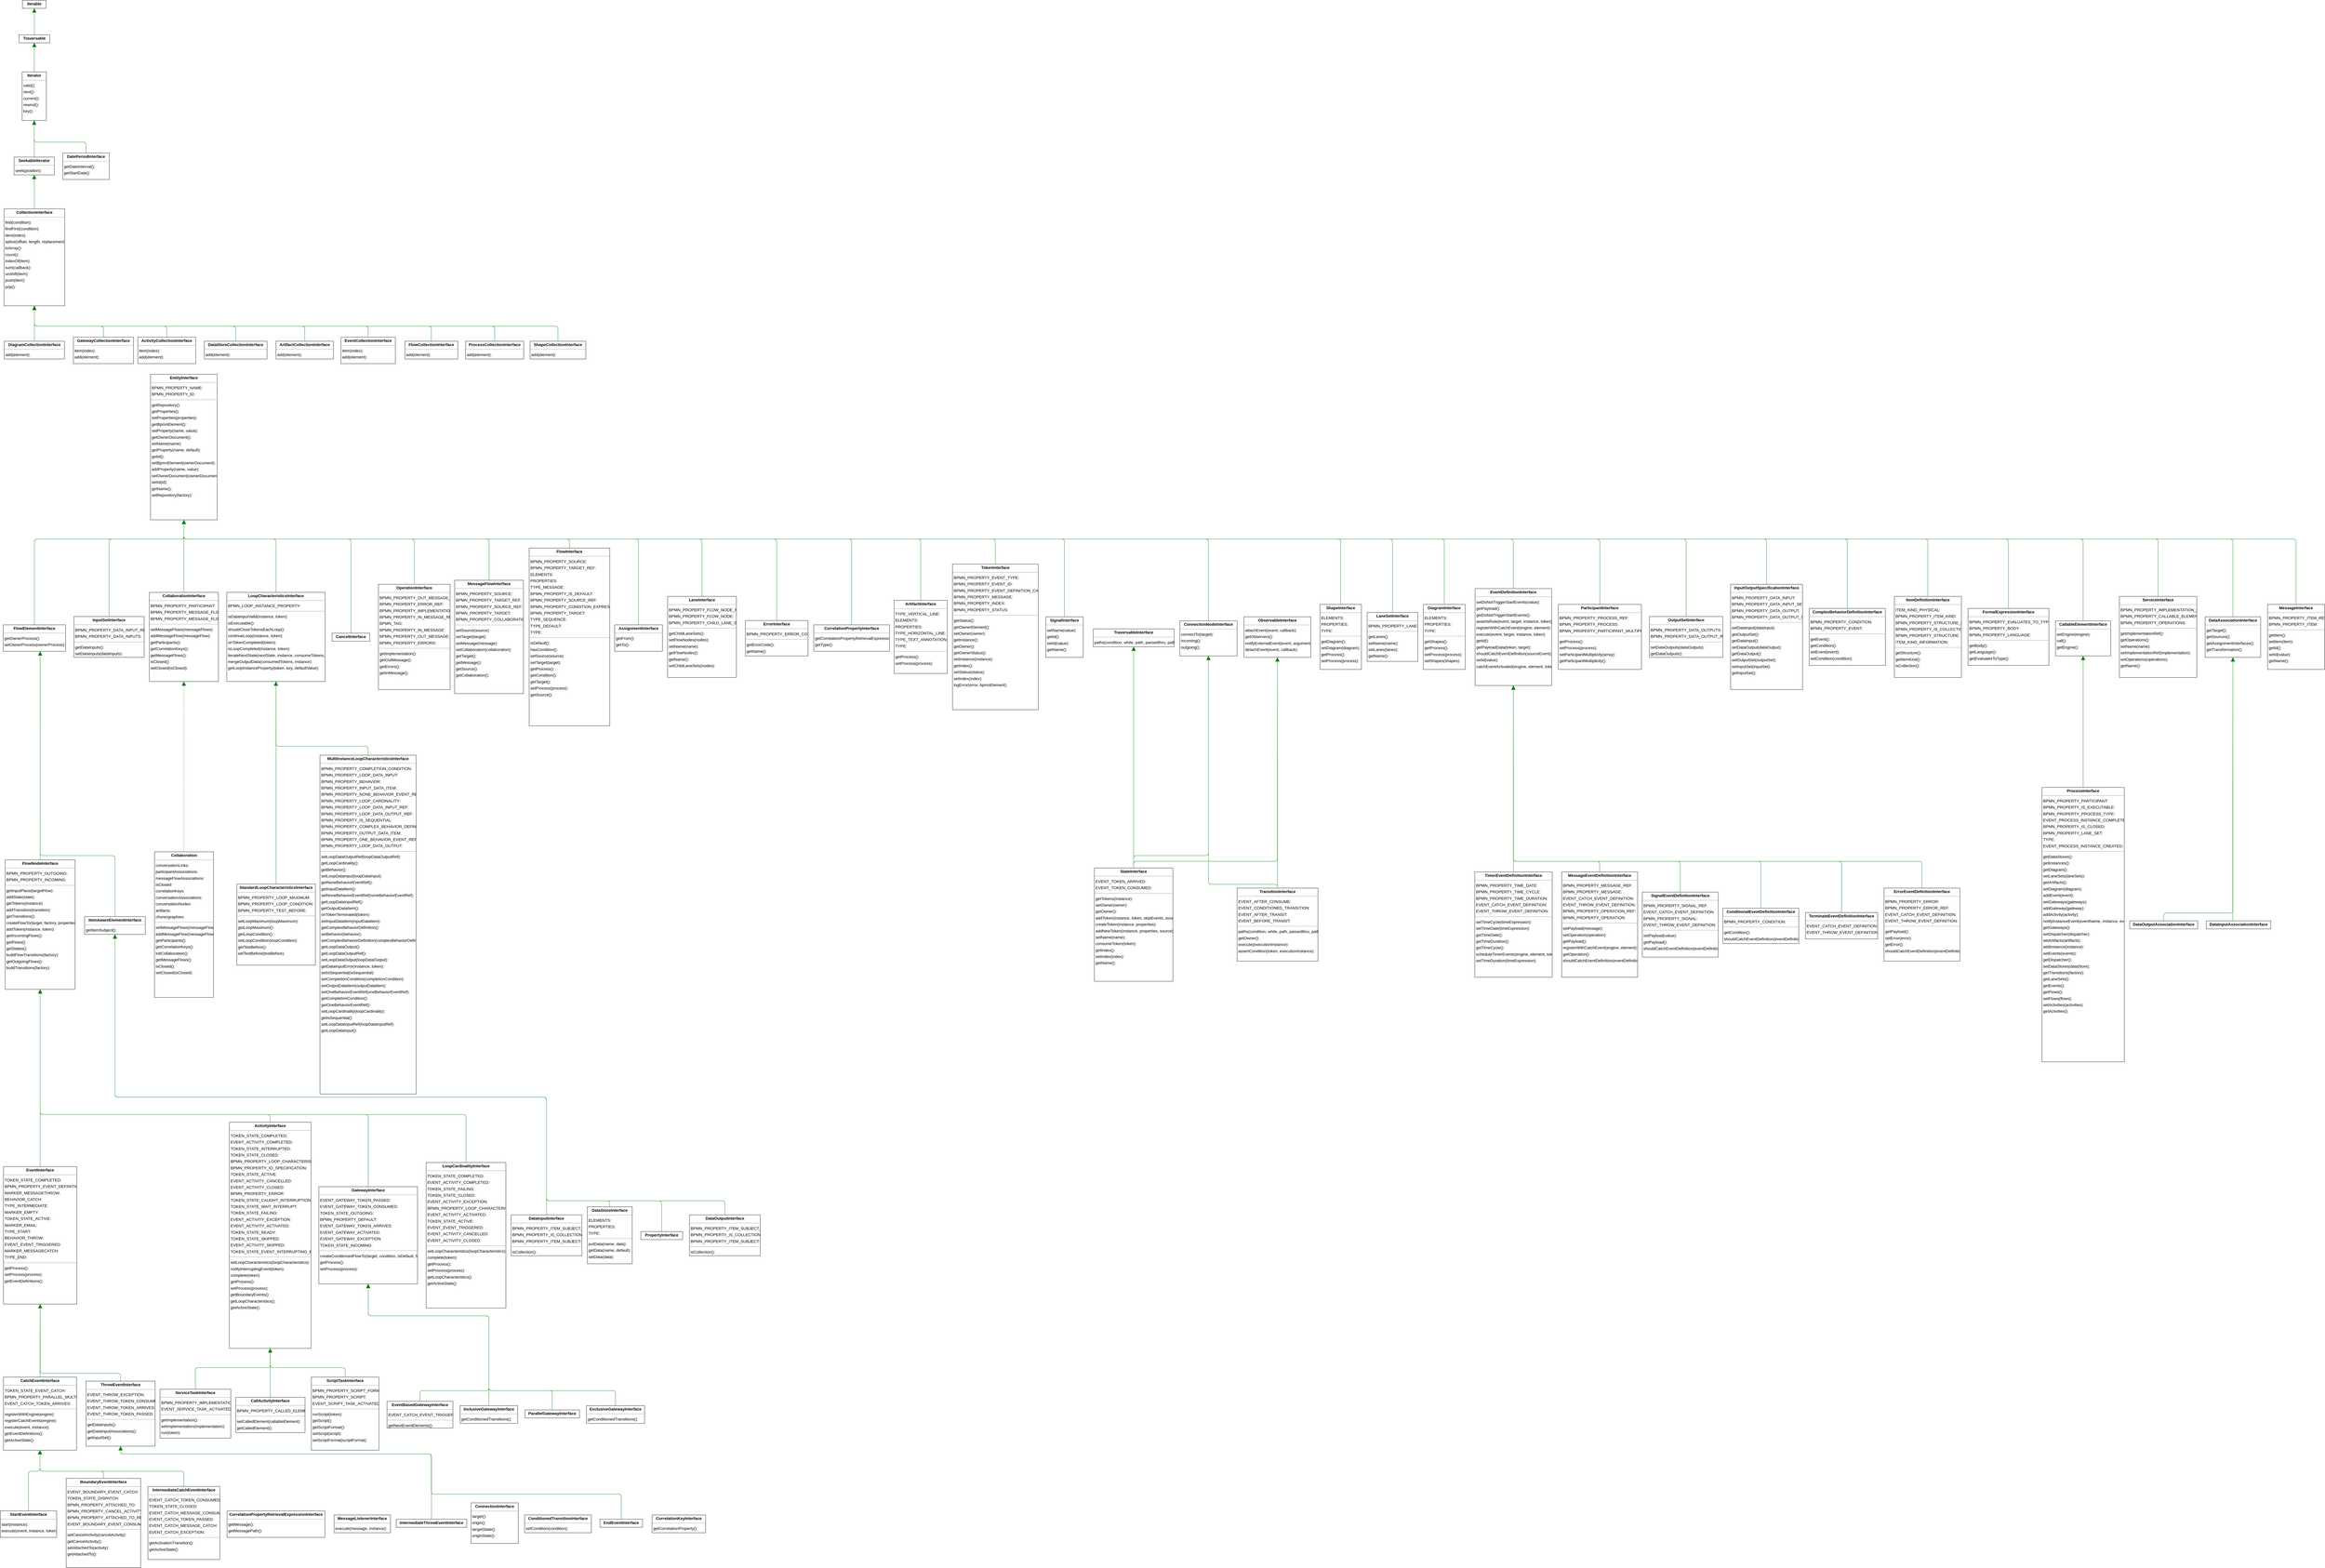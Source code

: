 <mxfile version="20.8.16" type="device"><diagram id="5h2Cck6TAIzI2PrcZja2" name="第 1 页"><mxGraphModel dx="3990" dy="2915" grid="1" gridSize="10" guides="1" tooltips="1" connect="1" arrows="1" fold="1" page="0" pageScale="1" pageWidth="850" pageHeight="1100" background="none" math="0" shadow="0"><root><mxCell id="0"/><mxCell id="1" parent="0"/><mxCell id="node74" value="&lt;p style=&quot;margin:0px;margin-top:4px;text-align:center;&quot;&gt;&lt;b&gt;ActivityCollectionInterface&lt;/b&gt;&lt;/p&gt;&lt;hr size=&quot;1&quot;/&gt;&lt;p style=&quot;margin:0 0 0 4px;line-height:1.6;&quot;&gt; item(index): &lt;br/&gt; add(element): &lt;/p&gt;" style="verticalAlign=top;align=left;overflow=fill;fontSize=14;fontFamily=Helvetica;html=1;rounded=0;shadow=0;comic=0;labelBackgroundColor=none;strokeWidth=1;" parent="1" vertex="1"><mxGeometry x="306" y="582" width="201" height="92" as="geometry"/></mxCell><mxCell id="node25" value="&lt;p style=&quot;margin:0px;margin-top:4px;text-align:center;&quot;&gt;&lt;b&gt;ActivityInterface&lt;/b&gt;&lt;/p&gt;&lt;hr size=&quot;1&quot;/&gt;&lt;p style=&quot;margin:0 0 0 4px;line-height:1.6;&quot;&gt; TOKEN_STATE_COMPLETED: &lt;br/&gt; EVENT_ACTIVITY_COMPLETED: &lt;br/&gt; TOKEN_STATE_INTERRUPTED: &lt;br/&gt; TOKEN_STATE_CLOSED: &lt;br/&gt; BPMN_PROPERTY_LOOP_CHARACTERISTICS: &lt;br/&gt; BPMN_PROPERTY_IO_SPECIFICATION: &lt;br/&gt; TOKEN_STATE_ACTIVE: &lt;br/&gt; EVENT_ACTIVITY_CANCELLED: &lt;br/&gt; EVENT_ACTIVITY_CLOSED: &lt;br/&gt; BPMN_PROPERTY_ERROR: &lt;br/&gt; TOKEN_STATE_CAUGHT_INTERRUPTION: &lt;br/&gt; TOKEN_STATE_WAIT_INTERRUPT: &lt;br/&gt; TOKEN_STATE_FAILING: &lt;br/&gt; EVENT_ACTIVITY_EXCEPTION: &lt;br/&gt; EVENT_ACTIVITY_ACTIVATED: &lt;br/&gt; TOKEN_STATE_READY: &lt;br/&gt; TOKEN_STATE_SKIPPED: &lt;br/&gt; EVENT_ACTIVITY_SKIPPED: &lt;br/&gt; TOKEN_STATE_EVENT_INTERRUPTING_EVENT: &lt;/p&gt;&lt;hr size=&quot;1&quot;/&gt;&lt;p style=&quot;margin:0 0 0 4px;line-height:1.6;&quot;&gt; setLoopCharacteristics(loopCharacteristics): &lt;br/&gt; notifyInterruptingEvent(token): &lt;br/&gt; complete(token): &lt;br/&gt; getProcess(): &lt;br/&gt; setProcess(process): &lt;br/&gt; getBoundaryEvents(): &lt;br/&gt; getLoopCharacteristics(): &lt;br/&gt; getActiveState(): &lt;/p&gt;" style="verticalAlign=top;align=left;overflow=fill;fontSize=14;fontFamily=Helvetica;html=1;rounded=0;shadow=0;comic=0;labelBackgroundColor=none;strokeWidth=1;" parent="1" vertex="1"><mxGeometry x="624" y="3311" width="284" height="786" as="geometry"/></mxCell><mxCell id="node59" value="&lt;p style=&quot;margin:0px;margin-top:4px;text-align:center;&quot;&gt;&lt;b&gt;ArtifactCollectionInterface&lt;/b&gt;&lt;/p&gt;&lt;hr size=&quot;1&quot;/&gt;&lt;p style=&quot;margin:0 0 0 4px;line-height:1.6;&quot;&gt; add(element): &lt;/p&gt;" style="verticalAlign=top;align=left;overflow=fill;fontSize=14;fontFamily=Helvetica;html=1;rounded=0;shadow=0;comic=0;labelBackgroundColor=none;strokeWidth=1;" parent="1" vertex="1"><mxGeometry x="786" y="596" width="200" height="62" as="geometry"/></mxCell><mxCell id="node45" value="&lt;p style=&quot;margin:0px;margin-top:4px;text-align:center;&quot;&gt;&lt;b&gt;ArtifactInterface&lt;/b&gt;&lt;/p&gt;&lt;hr size=&quot;1&quot;/&gt;&lt;p style=&quot;margin:0 0 0 4px;line-height:1.6;&quot;&gt; TYPE_VERTICAL_LINE: &lt;br/&gt; ELEMENTS: &lt;br/&gt; PROPERTIES: &lt;br/&gt; TYPE_HORIZONTAL_LINE: &lt;br/&gt; TYPE_TEXT_ANNOTATION: &lt;br/&gt; TYPE: &lt;/p&gt;&lt;hr size=&quot;1&quot;/&gt;&lt;p style=&quot;margin:0 0 0 4px;line-height:1.6;&quot;&gt; getProcess(): &lt;br/&gt; setProcess(process): &lt;/p&gt;" style="verticalAlign=top;align=left;overflow=fill;fontSize=14;fontFamily=Helvetica;html=1;rounded=0;shadow=0;comic=0;labelBackgroundColor=none;strokeWidth=1;" parent="1" vertex="1"><mxGeometry x="2934" y="1497" width="185" height="254" as="geometry"/></mxCell><mxCell id="node39" value="&lt;p style=&quot;margin:0px;margin-top:4px;text-align:center;&quot;&gt;&lt;b&gt;AssignmentInterface&lt;/b&gt;&lt;/p&gt;&lt;hr size=&quot;1&quot;/&gt;&lt;p style=&quot;margin:0 0 0 4px;line-height:1.6;&quot;&gt; getFrom(): &lt;br/&gt; getTo(): &lt;/p&gt;" style="verticalAlign=top;align=left;overflow=fill;fontSize=14;fontFamily=Helvetica;html=1;rounded=0;shadow=0;comic=0;labelBackgroundColor=none;strokeWidth=1;" parent="1" vertex="1"><mxGeometry x="1963" y="1582" width="166" height="92" as="geometry"/></mxCell><mxCell id="node11" value="&lt;p style=&quot;margin:0px;margin-top:4px;text-align:center;&quot;&gt;&lt;b&gt;BoundaryEventInterface&lt;/b&gt;&lt;/p&gt;&lt;hr size=&quot;1&quot;/&gt;&lt;p style=&quot;margin:0 0 0 4px;line-height:1.6;&quot;&gt; EVENT_BOUNDARY_EVENT_CATCH: &lt;br/&gt; TOKEN_STATE_DISPATCH: &lt;br/&gt; BPMN_PROPERTY_ATTACHED_TO: &lt;br/&gt; BPMN_PROPERTY_CANCEL_ACTIVITY: &lt;br/&gt; BPMN_PROPERTY_ATTACHED_TO_REF: &lt;br/&gt; EVENT_BOUNDARY_EVENT_CONSUMED: &lt;/p&gt;&lt;hr size=&quot;1&quot;/&gt;&lt;p style=&quot;margin:0 0 0 4px;line-height:1.6;&quot;&gt; setCancelActivity(cancelActivity): &lt;br/&gt; getCancelActivity(): &lt;br/&gt; setAttachedTo(activity): &lt;br/&gt; getAttachedTo(): &lt;/p&gt;" style="verticalAlign=top;align=left;overflow=fill;fontSize=14;fontFamily=Helvetica;html=1;rounded=0;shadow=0;comic=0;labelBackgroundColor=none;strokeWidth=1;" parent="1" vertex="1"><mxGeometry x="57" y="4549" width="259" height="310" as="geometry"/></mxCell><mxCell id="node22" value="&lt;p style=&quot;margin:0px;margin-top:4px;text-align:center;&quot;&gt;&lt;b&gt;CallActivityInterface&lt;/b&gt;&lt;/p&gt;&lt;hr size=&quot;1&quot;/&gt;&lt;p style=&quot;margin:0 0 0 4px;line-height:1.6;&quot;&gt; BPMN_PROPERTY_CALLED_ELEMENT: &lt;/p&gt;&lt;hr size=&quot;1&quot;/&gt;&lt;p style=&quot;margin:0 0 0 4px;line-height:1.6;&quot;&gt; setCalledElement(callableElement): &lt;br/&gt; getCalledElement(): &lt;/p&gt;" style="verticalAlign=top;align=left;overflow=fill;fontSize=14;fontFamily=Helvetica;html=1;rounded=0;shadow=0;comic=0;labelBackgroundColor=none;strokeWidth=1;" parent="1" vertex="1"><mxGeometry x="646" y="4267" width="241" height="123" as="geometry"/></mxCell><mxCell id="node80" value="&lt;p style=&quot;margin:0px;margin-top:4px;text-align:center;&quot;&gt;&lt;b&gt;CallableElementInterface&lt;/b&gt;&lt;/p&gt;&lt;hr size=&quot;1&quot;/&gt;&lt;p style=&quot;margin:0 0 0 4px;line-height:1.6;&quot;&gt; setEngine(engine): &lt;br/&gt; call(): &lt;br/&gt; getEngine(): &lt;/p&gt;" style="verticalAlign=top;align=left;overflow=fill;fontSize=14;fontFamily=Helvetica;html=1;rounded=0;shadow=0;comic=0;labelBackgroundColor=none;strokeWidth=1;" parent="1" vertex="1"><mxGeometry x="6970" y="1568" width="192" height="122" as="geometry"/></mxCell><mxCell id="node32" value="&lt;p style=&quot;margin:0px;margin-top:4px;text-align:center;&quot;&gt;&lt;b&gt;CancelInterface&lt;/b&gt;&lt;/p&gt;&lt;hr size=&quot;1&quot;/&gt;" style="verticalAlign=top;align=left;overflow=fill;fontSize=14;fontFamily=Helvetica;html=1;rounded=0;shadow=0;comic=0;labelBackgroundColor=none;strokeWidth=1;" parent="1" vertex="1"><mxGeometry x="981" y="1611" width="131" height="28" as="geometry"/></mxCell><mxCell id="node60" value="&lt;p style=&quot;margin:0px;margin-top:4px;text-align:center;&quot;&gt;&lt;b&gt;CatchEventInterface&lt;/b&gt;&lt;/p&gt;&lt;hr size=&quot;1&quot;/&gt;&lt;p style=&quot;margin:0 0 0 4px;line-height:1.6;&quot;&gt; TOKEN_STATE_EVENT_CATCH: &lt;br/&gt; BPMN_PROPERTY_PARALLEL_MULTIPLE: &lt;br/&gt; EVENT_CATCH_TOKEN_ARRIVES: &lt;/p&gt;&lt;hr size=&quot;1&quot;/&gt;&lt;p style=&quot;margin:0 0 0 4px;line-height:1.6;&quot;&gt; registerWithEngine(engine): &lt;br/&gt; registerCatchEvents(engine): &lt;br/&gt; execute(event, instance): &lt;br/&gt; getEventDefinitions(): &lt;br/&gt; getActiveState(): &lt;/p&gt;" style="verticalAlign=top;align=left;overflow=fill;fontSize=14;fontFamily=Helvetica;html=1;rounded=0;shadow=0;comic=0;labelBackgroundColor=none;strokeWidth=1;" parent="1" vertex="1"><mxGeometry x="-161" y="4197" width="254" height="254" as="geometry"/></mxCell><mxCell id="node0" value="&lt;p style=&quot;margin:0px;margin-top:4px;text-align:center;&quot;&gt;&lt;b&gt;Collaboration&lt;/b&gt;&lt;/p&gt;&lt;hr size=&quot;1&quot;/&gt;&lt;p style=&quot;margin:0 0 0 4px;line-height:1.6;&quot;&gt; conversationLinks: &lt;br/&gt; participantAssociations: &lt;br/&gt; messageFlowAssociations: &lt;br/&gt; isClosed: &lt;br/&gt; correlationKeys: &lt;br/&gt; conversationAssociations: &lt;br/&gt; conversationNodes: &lt;br/&gt; artifacts: &lt;br/&gt; choreographies: &lt;/p&gt;&lt;hr size=&quot;1&quot;/&gt;&lt;p style=&quot;margin:0 0 0 4px;line-height:1.6;&quot;&gt; setMessageFlows(messageFlows): &lt;br/&gt; addMessageFlow(messageFlow): &lt;br/&gt; getParticipants(): &lt;br/&gt; getCorrelationKeys(): &lt;br/&gt; initCollaboration(): &lt;br/&gt; getMessageFlows(): &lt;br/&gt; isClosed(): &lt;br/&gt; setClosed(isClosed): &lt;/p&gt;" style="verticalAlign=top;align=left;overflow=fill;fontSize=14;fontFamily=Helvetica;html=1;rounded=0;shadow=0;comic=0;labelBackgroundColor=none;strokeWidth=1;" parent="1" vertex="1"><mxGeometry x="364" y="2371" width="205" height="506" as="geometry"/></mxCell><mxCell id="node3" value="&lt;p style=&quot;margin:0px;margin-top:4px;text-align:center;&quot;&gt;&lt;b&gt;CollaborationInterface&lt;/b&gt;&lt;/p&gt;&lt;hr size=&quot;1&quot;/&gt;&lt;p style=&quot;margin:0 0 0 4px;line-height:1.6;&quot;&gt; BPMN_PROPERTY_PARTICIPANT: &lt;br/&gt; BPMN_PROPERTY_MESSAGE_FLOW: &lt;br/&gt; BPMN_PROPERTY_MESSAGE_FLOWS: &lt;/p&gt;&lt;hr size=&quot;1&quot;/&gt;&lt;p style=&quot;margin:0 0 0 4px;line-height:1.6;&quot;&gt; setMessageFlows(messageFlows): &lt;br/&gt; addMessageFlow(messageFlow): &lt;br/&gt; getParticipants(): &lt;br/&gt; getCorrelationKeys(): &lt;br/&gt; getMessageFlows(): &lt;br/&gt; isClosed(): &lt;br/&gt; setClosed(isClosed): &lt;/p&gt;" style="verticalAlign=top;align=left;overflow=fill;fontSize=14;fontFamily=Helvetica;html=1;rounded=0;shadow=0;comic=0;labelBackgroundColor=none;strokeWidth=1;" parent="1" vertex="1"><mxGeometry x="346" y="1469" width="240" height="310" as="geometry"/></mxCell><mxCell id="node34" value="&lt;p style=&quot;margin:0px;margin-top:4px;text-align:center;&quot;&gt;&lt;b&gt;CollectionInterface&lt;/b&gt;&lt;/p&gt;&lt;hr size=&quot;1&quot;/&gt;&lt;p style=&quot;margin:0 0 0 4px;line-height:1.6;&quot;&gt; find(condition): &lt;br/&gt; findFirst(condition): &lt;br/&gt; item(index): &lt;br/&gt; splice(offset, length, replacement): &lt;br/&gt; toArray(): &lt;br/&gt; count(): &lt;br/&gt; indexOf(item): &lt;br/&gt; sum(callback): &lt;br/&gt; unshift(item): &lt;br/&gt; push(item): &lt;br/&gt; pop(): &lt;/p&gt;" style="verticalAlign=top;align=left;overflow=fill;fontSize=14;fontFamily=Helvetica;html=1;rounded=0;shadow=0;comic=0;labelBackgroundColor=none;strokeWidth=1;" parent="1" vertex="1"><mxGeometry x="-159" y="136" width="211" height="337" as="geometry"/></mxCell><mxCell id="node1" value="&lt;p style=&quot;margin:0px;margin-top:4px;text-align:center;&quot;&gt;&lt;b&gt;ComplexBehaviorDefinitionInterface&lt;/b&gt;&lt;/p&gt;&lt;hr size=&quot;1&quot;/&gt;&lt;p style=&quot;margin:0 0 0 4px;line-height:1.6;&quot;&gt; BPMN_PROPERTY_CONDITION: &lt;br/&gt; BPMN_PROPERTY_EVENT: &lt;/p&gt;&lt;hr size=&quot;1&quot;/&gt;&lt;p style=&quot;margin:0 0 0 4px;line-height:1.6;&quot;&gt; getEvent(): &lt;br/&gt; getCondition(): &lt;br/&gt; setEvent(event): &lt;br/&gt; setCondition(condition): &lt;/p&gt;" style="verticalAlign=top;align=left;overflow=fill;fontSize=14;fontFamily=Helvetica;html=1;rounded=0;shadow=0;comic=0;labelBackgroundColor=none;strokeWidth=1;" parent="1" vertex="1"><mxGeometry x="6114" y="1525" width="265" height="198" as="geometry"/></mxCell><mxCell id="node48" value="&lt;p style=&quot;margin:0px;margin-top:4px;text-align:center;&quot;&gt;&lt;b&gt;ConditionalEventDefinitionInterface&lt;/b&gt;&lt;/p&gt;&lt;hr size=&quot;1&quot;/&gt;&lt;p style=&quot;margin:0 0 0 4px;line-height:1.6;&quot;&gt; BPMN_PROPERTY_CONDITION: &lt;/p&gt;&lt;hr size=&quot;1&quot;/&gt;&lt;p style=&quot;margin:0 0 0 4px;line-height:1.6;&quot;&gt; getCondition(): &lt;br/&gt; shouldCatchEventDefinition(eventDefinition): &lt;/p&gt;" style="verticalAlign=top;align=left;overflow=fill;fontSize=14;fontFamily=Helvetica;html=1;rounded=0;shadow=0;comic=0;labelBackgroundColor=none;strokeWidth=1;" parent="1" vertex="1"><mxGeometry x="5814" y="2567" width="264" height="123" as="geometry"/></mxCell><mxCell id="node52" value="&lt;p style=&quot;margin:0px;margin-top:4px;text-align:center;&quot;&gt;&lt;b&gt;ConditionedTransitionInterface&lt;/b&gt;&lt;/p&gt;&lt;hr size=&quot;1&quot;/&gt;&lt;p style=&quot;margin:0 0 0 4px;line-height:1.6;&quot;&gt; setCondition(condition): &lt;/p&gt;" style="verticalAlign=top;align=left;overflow=fill;fontSize=14;fontFamily=Helvetica;html=1;rounded=0;shadow=0;comic=0;labelBackgroundColor=none;strokeWidth=1;" parent="1" vertex="1"><mxGeometry x="1650" y="4676" width="232" height="62" as="geometry"/></mxCell><mxCell id="node63" value="&lt;p style=&quot;margin:0px;margin-top:4px;text-align:center;&quot;&gt;&lt;b&gt;ConnectionInterface&lt;/b&gt;&lt;/p&gt;&lt;hr size=&quot;1&quot;/&gt;&lt;p style=&quot;margin:0 0 0 4px;line-height:1.6;&quot;&gt; target(): &lt;br/&gt; origin(): &lt;br/&gt; targetState(): &lt;br/&gt; originState(): &lt;/p&gt;" style="verticalAlign=top;align=left;overflow=fill;fontSize=14;fontFamily=Helvetica;html=1;rounded=0;shadow=0;comic=0;labelBackgroundColor=none;strokeWidth=1;" parent="1" vertex="1"><mxGeometry x="1464" y="4634" width="164" height="141" as="geometry"/></mxCell><mxCell id="node21" value="&lt;p style=&quot;margin:0px;margin-top:4px;text-align:center;&quot;&gt;&lt;b&gt;ConnectionNodeInterface&lt;/b&gt;&lt;/p&gt;&lt;hr size=&quot;1&quot;/&gt;&lt;p style=&quot;margin:0 0 0 4px;line-height:1.6;&quot;&gt; connectTo(target): &lt;br/&gt; incoming(): &lt;br/&gt; outgoing(): &lt;/p&gt;" style="verticalAlign=top;align=left;overflow=fill;fontSize=14;fontFamily=Helvetica;html=1;rounded=0;shadow=0;comic=0;labelBackgroundColor=none;strokeWidth=1;" parent="1" vertex="1"><mxGeometry x="3927" y="1568" width="199" height="122" as="geometry"/></mxCell><mxCell id="node17" value="&lt;p style=&quot;margin:0px;margin-top:4px;text-align:center;&quot;&gt;&lt;b&gt;CorrelationKeyInterface&lt;/b&gt;&lt;/p&gt;&lt;hr size=&quot;1&quot;/&gt;&lt;p style=&quot;margin:0 0 0 4px;line-height:1.6;&quot;&gt; getCorrelationProperty(): &lt;/p&gt;" style="verticalAlign=top;align=left;overflow=fill;fontSize=14;fontFamily=Helvetica;html=1;rounded=0;shadow=0;comic=0;labelBackgroundColor=none;strokeWidth=1;" parent="1" vertex="1"><mxGeometry x="2093" y="4676" width="186" height="62" as="geometry"/></mxCell><mxCell id="node43" value="&lt;p style=&quot;margin:0px;margin-top:4px;text-align:center;&quot;&gt;&lt;b&gt;CorrelationPropertyInterface&lt;/b&gt;&lt;/p&gt;&lt;hr size=&quot;1&quot;/&gt;&lt;p style=&quot;margin:0 0 0 4px;line-height:1.6;&quot;&gt; getCorrelationPropertyRetrievalExpressions(): &lt;br/&gt; getType(): &lt;/p&gt;" style="verticalAlign=top;align=left;overflow=fill;fontSize=14;fontFamily=Helvetica;html=1;rounded=0;shadow=0;comic=0;labelBackgroundColor=none;strokeWidth=1;" parent="1" vertex="1"><mxGeometry x="2655" y="1582" width="263" height="92" as="geometry"/></mxCell><mxCell id="node86" value="&lt;p style=&quot;margin:0px;margin-top:4px;text-align:center;&quot;&gt;&lt;b&gt;CorrelationPropertyRetrievalExpressionInterface&lt;/b&gt;&lt;/p&gt;&lt;hr size=&quot;1&quot;/&gt;&lt;p style=&quot;margin:0 0 0 4px;line-height:1.6;&quot;&gt; getMessage(): &lt;br/&gt; getMessagePath(): &lt;/p&gt;" style="verticalAlign=top;align=left;overflow=fill;fontSize=14;fontFamily=Helvetica;html=1;rounded=0;shadow=0;comic=0;labelBackgroundColor=none;strokeWidth=1;" parent="1" vertex="1"><mxGeometry x="616" y="4662" width="340" height="92" as="geometry"/></mxCell><mxCell id="node88" value="&lt;p style=&quot;margin:0px;margin-top:4px;text-align:center;&quot;&gt;&lt;b&gt;DataAssociationInterface&lt;/b&gt;&lt;/p&gt;&lt;hr size=&quot;1&quot;/&gt;&lt;p style=&quot;margin:0 0 0 4px;line-height:1.6;&quot;&gt; getTarget(): &lt;br/&gt; getSources(): &lt;br/&gt; getAssignmentInterfaces(): &lt;br/&gt; getTransformation(): &lt;/p&gt;" style="verticalAlign=top;align=left;overflow=fill;fontSize=14;fontFamily=Helvetica;html=1;rounded=0;shadow=0;comic=0;labelBackgroundColor=none;strokeWidth=1;" parent="1" vertex="1"><mxGeometry x="7490" y="1554" width="193" height="141" as="geometry"/></mxCell><mxCell id="node72" value="&lt;p style=&quot;margin:0px;margin-top:4px;text-align:center;&quot;&gt;&lt;b&gt;DataInputAssociationInterface&lt;/b&gt;&lt;/p&gt;&lt;hr size=&quot;1&quot;/&gt;" style="verticalAlign=top;align=left;overflow=fill;fontSize=14;fontFamily=Helvetica;html=1;rounded=0;shadow=0;comic=0;labelBackgroundColor=none;strokeWidth=1;" parent="1" vertex="1"><mxGeometry x="7494" y="2611" width="224" height="28" as="geometry"/></mxCell><mxCell id="node7" value="&lt;p style=&quot;margin:0px;margin-top:4px;text-align:center;&quot;&gt;&lt;b&gt;DataInputInterface&lt;/b&gt;&lt;/p&gt;&lt;hr size=&quot;1&quot;/&gt;&lt;p style=&quot;margin:0 0 0 4px;line-height:1.6;&quot;&gt; BPMN_PROPERTY_ITEM_SUBJECT_REF: &lt;br/&gt; BPMN_PROPERTY_IS_COLLECTION: &lt;br/&gt; BPMN_PROPERTY_ITEM_SUBJECT: &lt;/p&gt;&lt;hr size=&quot;1&quot;/&gt;&lt;p style=&quot;margin:0 0 0 4px;line-height:1.6;&quot;&gt; isCollection(): &lt;/p&gt;" style="verticalAlign=top;align=left;overflow=fill;fontSize=14;fontFamily=Helvetica;html=1;rounded=0;shadow=0;comic=0;labelBackgroundColor=none;strokeWidth=1;" parent="1" vertex="1"><mxGeometry x="1603" y="3633" width="246" height="142" as="geometry"/></mxCell><mxCell id="node27" value="&lt;p style=&quot;margin:0px;margin-top:4px;text-align:center;&quot;&gt;&lt;b&gt;DataOutputAssociationInterface&lt;/b&gt;&lt;/p&gt;&lt;hr size=&quot;1&quot;/&gt;" style="verticalAlign=top;align=left;overflow=fill;fontSize=14;fontFamily=Helvetica;html=1;rounded=0;shadow=0;comic=0;labelBackgroundColor=none;strokeWidth=1;" parent="1" vertex="1"><mxGeometry x="7228" y="2611" width="236" height="28" as="geometry"/></mxCell><mxCell id="node65" value="&lt;p style=&quot;margin:0px;margin-top:4px;text-align:center;&quot;&gt;&lt;b&gt;DataOutputInterface&lt;/b&gt;&lt;/p&gt;&lt;hr size=&quot;1&quot;/&gt;&lt;p style=&quot;margin:0 0 0 4px;line-height:1.6;&quot;&gt; BPMN_PROPERTY_ITEM_SUBJECT_REF: &lt;br/&gt; BPMN_PROPERTY_IS_COLLECTION: &lt;br/&gt; BPMN_PROPERTY_ITEM_SUBJECT: &lt;/p&gt;&lt;hr size=&quot;1&quot;/&gt;&lt;p style=&quot;margin:0 0 0 4px;line-height:1.6;&quot;&gt; isCollection(): &lt;/p&gt;" style="verticalAlign=top;align=left;overflow=fill;fontSize=14;fontFamily=Helvetica;html=1;rounded=0;shadow=0;comic=0;labelBackgroundColor=none;strokeWidth=1;" parent="1" vertex="1"><mxGeometry x="2223" y="3633" width="246" height="142" as="geometry"/></mxCell><mxCell id="node62" value="&lt;p style=&quot;margin:0px;margin-top:4px;text-align:center;&quot;&gt;&lt;b&gt;DataStoreCollectionInterface&lt;/b&gt;&lt;/p&gt;&lt;hr size=&quot;1&quot;/&gt;&lt;p style=&quot;margin:0 0 0 4px;line-height:1.6;&quot;&gt; add(element): &lt;/p&gt;" style="verticalAlign=top;align=left;overflow=fill;fontSize=14;fontFamily=Helvetica;html=1;rounded=0;shadow=0;comic=0;labelBackgroundColor=none;strokeWidth=1;" parent="1" vertex="1"><mxGeometry x="537" y="596" width="218" height="62" as="geometry"/></mxCell><mxCell id="node23" value="&lt;p style=&quot;margin:0px;margin-top:4px;text-align:center;&quot;&gt;&lt;b&gt;DataStoreInterface&lt;/b&gt;&lt;/p&gt;&lt;hr size=&quot;1&quot;/&gt;&lt;p style=&quot;margin:0 0 0 4px;line-height:1.6;&quot;&gt; ELEMENTS: &lt;br/&gt; PROPERTIES: &lt;br/&gt; TYPE: &lt;/p&gt;&lt;hr size=&quot;1&quot;/&gt;&lt;p style=&quot;margin:0 0 0 4px;line-height:1.6;&quot;&gt; putData(name, data): &lt;br/&gt; getData(name, default): &lt;br/&gt; setData(data): &lt;/p&gt;" style="verticalAlign=top;align=left;overflow=fill;fontSize=14;fontFamily=Helvetica;html=1;rounded=0;shadow=0;comic=0;labelBackgroundColor=none;strokeWidth=1;" parent="1" vertex="1"><mxGeometry x="1868" y="3605" width="156" height="198" as="geometry"/></mxCell><mxCell id="node53" value="&lt;p style=&quot;margin:0px;margin-top:4px;text-align:center;&quot;&gt;&lt;b&gt;DatePeriodInterface&lt;/b&gt;&lt;/p&gt;&lt;hr size=&quot;1&quot;/&gt;&lt;p style=&quot;margin:0 0 0 4px;line-height:1.6;&quot;&gt; getDateInterval(): &lt;br/&gt; getStartDate(): &lt;/p&gt;" style="verticalAlign=top;align=left;overflow=fill;fontSize=14;fontFamily=Helvetica;html=1;rounded=0;shadow=0;comic=0;labelBackgroundColor=none;strokeWidth=1;" parent="1" vertex="1"><mxGeometry x="45" y="-58" width="162" height="92" as="geometry"/></mxCell><mxCell id="node89" value="&lt;p style=&quot;margin:0px;margin-top:4px;text-align:center;&quot;&gt;&lt;b&gt;DiagramCollectionInterface&lt;/b&gt;&lt;/p&gt;&lt;hr size=&quot;1&quot;/&gt;&lt;p style=&quot;margin:0 0 0 4px;line-height:1.6;&quot;&gt; add(element): &lt;/p&gt;" style="verticalAlign=top;align=left;overflow=fill;fontSize=14;fontFamily=Helvetica;html=1;rounded=0;shadow=0;comic=0;labelBackgroundColor=none;strokeWidth=1;" parent="1" vertex="1"><mxGeometry x="-158" y="596" width="209" height="62" as="geometry"/></mxCell><mxCell id="node9" value="&lt;p style=&quot;margin:0px;margin-top:4px;text-align:center;&quot;&gt;&lt;b&gt;DiagramInterface&lt;/b&gt;&lt;/p&gt;&lt;hr size=&quot;1&quot;/&gt;&lt;p style=&quot;margin:0 0 0 4px;line-height:1.6;&quot;&gt; ELEMENTS: &lt;br/&gt; PROPERTIES: &lt;br/&gt; TYPE: &lt;/p&gt;&lt;hr size=&quot;1&quot;/&gt;&lt;p style=&quot;margin:0 0 0 4px;line-height:1.6;&quot;&gt; getShapes(): &lt;br/&gt; getProcess(): &lt;br/&gt; setProcess(process): &lt;br/&gt; setShapes(shapes): &lt;/p&gt;" style="verticalAlign=top;align=left;overflow=fill;fontSize=14;fontFamily=Helvetica;html=1;rounded=0;shadow=0;comic=0;labelBackgroundColor=none;strokeWidth=1;" parent="1" vertex="1"><mxGeometry x="4773" y="1511" width="146" height="226" as="geometry"/></mxCell><mxCell id="node46" value="&lt;p style=&quot;margin:0px;margin-top:4px;text-align:center;&quot;&gt;&lt;b&gt;EndEventInterface&lt;/b&gt;&lt;/p&gt;&lt;hr size=&quot;1&quot;/&gt;" style="verticalAlign=top;align=left;overflow=fill;fontSize=14;fontFamily=Helvetica;html=1;rounded=0;shadow=0;comic=0;labelBackgroundColor=none;strokeWidth=1;" parent="1" vertex="1"><mxGeometry x="1912" y="4691" width="148" height="28" as="geometry"/></mxCell><mxCell id="node79" value="&lt;p style=&quot;margin:0px;margin-top:4px;text-align:center;&quot;&gt;&lt;b&gt;EntityInterface&lt;/b&gt;&lt;/p&gt;&lt;hr size=&quot;1&quot;/&gt;&lt;p style=&quot;margin:0 0 0 4px;line-height:1.6;&quot;&gt; BPMN_PROPERTY_NAME: &lt;br/&gt; BPMN_PROPERTY_ID: &lt;/p&gt;&lt;hr size=&quot;1&quot;/&gt;&lt;p style=&quot;margin:0 0 0 4px;line-height:1.6;&quot;&gt; getRepository(): &lt;br/&gt; getProperties(): &lt;br/&gt; setProperties(properties): &lt;br/&gt; getBpmnElement(): &lt;br/&gt; setProperty(name, value): &lt;br/&gt; getOwnerDocument(): &lt;br/&gt; setName(name): &lt;br/&gt; getProperty(name, default): &lt;br/&gt; getId(): &lt;br/&gt; setBpmnElement(ownerDocument): &lt;br/&gt; addProperty(name, value): &lt;br/&gt; setOwnerDocument(ownerDocument): &lt;br/&gt; setId(id): &lt;br/&gt; getName(): &lt;br/&gt; setRepository(factory): &lt;/p&gt;" style="verticalAlign=top;align=left;overflow=fill;fontSize=14;fontFamily=Helvetica;html=1;rounded=0;shadow=0;comic=0;labelBackgroundColor=none;strokeWidth=1;" parent="1" vertex="1"><mxGeometry x="350" y="711" width="232" height="506" as="geometry"/></mxCell><mxCell id="node77" value="&lt;p style=&quot;margin:0px;margin-top:4px;text-align:center;&quot;&gt;&lt;b&gt;ErrorEventDefinitionInterface&lt;/b&gt;&lt;/p&gt;&lt;hr size=&quot;1&quot;/&gt;&lt;p style=&quot;margin:0 0 0 4px;line-height:1.6;&quot;&gt; BPMN_PROPERTY_ERROR: &lt;br/&gt; BPMN_PROPERTY_ERROR_REF: &lt;br/&gt; EVENT_CATCH_EVENT_DEFINITION: &lt;br/&gt; EVENT_THROW_EVENT_DEFINITION: &lt;/p&gt;&lt;hr size=&quot;1&quot;/&gt;&lt;p style=&quot;margin:0 0 0 4px;line-height:1.6;&quot;&gt; getPayload(): &lt;br/&gt; setError(error): &lt;br/&gt; getError(): &lt;br/&gt; shouldCatchEventDefinition(eventDefinition): &lt;/p&gt;" style="verticalAlign=top;align=left;overflow=fill;fontSize=14;fontFamily=Helvetica;html=1;rounded=0;shadow=0;comic=0;labelBackgroundColor=none;strokeWidth=1;" parent="1" vertex="1"><mxGeometry x="6374" y="2497" width="264" height="254" as="geometry"/></mxCell><mxCell id="node10" value="&lt;p style=&quot;margin:0px;margin-top:4px;text-align:center;&quot;&gt;&lt;b&gt;ErrorInterface&lt;/b&gt;&lt;/p&gt;&lt;hr size=&quot;1&quot;/&gt;&lt;p style=&quot;margin:0 0 0 4px;line-height:1.6;&quot;&gt; BPMN_PROPERTY_ERROR_CODE: &lt;/p&gt;&lt;hr size=&quot;1&quot;/&gt;&lt;p style=&quot;margin:0 0 0 4px;line-height:1.6;&quot;&gt; getErrorCode(): &lt;br/&gt; getName(): &lt;/p&gt;" style="verticalAlign=top;align=left;overflow=fill;fontSize=14;fontFamily=Helvetica;html=1;rounded=0;shadow=0;comic=0;labelBackgroundColor=none;strokeWidth=1;" parent="1" vertex="1"><mxGeometry x="2417" y="1567" width="218" height="123" as="geometry"/></mxCell><mxCell id="node38" value="&lt;p style=&quot;margin:0px;margin-top:4px;text-align:center;&quot;&gt;&lt;b&gt;EventBasedGatewayInterface&lt;/b&gt;&lt;/p&gt;&lt;hr size=&quot;1&quot;/&gt;&lt;p style=&quot;margin:0 0 0 4px;line-height:1.6;&quot;&gt; EVENT_CATCH_EVENT_TRIGGERED: &lt;/p&gt;&lt;hr size=&quot;1&quot;/&gt;&lt;p style=&quot;margin:0 0 0 4px;line-height:1.6;&quot;&gt; getNextEventElements(): &lt;/p&gt;" style="verticalAlign=top;align=left;overflow=fill;fontSize=14;fontFamily=Helvetica;html=1;rounded=0;shadow=0;comic=0;labelBackgroundColor=none;strokeWidth=1;" parent="1" vertex="1"><mxGeometry x="1172" y="4281" width="229" height="93" as="geometry"/></mxCell><mxCell id="node51" value="&lt;p style=&quot;margin:0px;margin-top:4px;text-align:center;&quot;&gt;&lt;b&gt;EventCollectionInterface&lt;/b&gt;&lt;/p&gt;&lt;hr size=&quot;1&quot;/&gt;&lt;p style=&quot;margin:0 0 0 4px;line-height:1.6;&quot;&gt; item(index): &lt;br/&gt; add(element): &lt;/p&gt;" style="verticalAlign=top;align=left;overflow=fill;fontSize=14;fontFamily=Helvetica;html=1;rounded=0;shadow=0;comic=0;labelBackgroundColor=none;strokeWidth=1;" parent="1" vertex="1"><mxGeometry x="1012" y="582" width="189" height="92" as="geometry"/></mxCell><mxCell id="node37" value="&lt;p style=&quot;margin:0px;margin-top:4px;text-align:center;&quot;&gt;&lt;b&gt;EventDefinitionInterface&lt;/b&gt;&lt;/p&gt;&lt;hr size=&quot;1&quot;/&gt;&lt;p style=&quot;margin:0 0 0 4px;line-height:1.6;&quot;&gt; setDoNotTriggerStartEvents(value): &lt;br/&gt; getPayload(): &lt;br/&gt; getDoNotTriggerStartEvents(): &lt;br/&gt; assertsRule(event, target, instance, token): &lt;br/&gt; registerWithCatchEvent(engine, element): &lt;br/&gt; execute(event, target, instance, token): &lt;br/&gt; getId(): &lt;br/&gt; getPayloadData(token, target): &lt;br/&gt; shouldCatchEventDefinition(sourceEvent): &lt;br/&gt; setId(value): &lt;br/&gt; catchEventActivated(engine, element, token): &lt;/p&gt;" style="verticalAlign=top;align=left;overflow=fill;fontSize=14;fontFamily=Helvetica;html=1;rounded=0;shadow=0;comic=0;labelBackgroundColor=none;strokeWidth=1;" parent="1" vertex="1"><mxGeometry x="4953" y="1456" width="266" height="337" as="geometry"/></mxCell><mxCell id="node6" value="&lt;p style=&quot;margin:0px;margin-top:4px;text-align:center;&quot;&gt;&lt;b&gt;EventInterface&lt;/b&gt;&lt;/p&gt;&lt;hr size=&quot;1&quot;/&gt;&lt;p style=&quot;margin:0 0 0 4px;line-height:1.6;&quot;&gt; TOKEN_STATE_COMPLETED: &lt;br/&gt; BPMN_PROPERTY_EVENT_DEFINITIONS: &lt;br/&gt; MARKER_MESSAGETHROW: &lt;br/&gt; BEHAVIOR_CATCH: &lt;br/&gt; TYPE_INTERMEDIATE: &lt;br/&gt; MARKER_EMPTY: &lt;br/&gt; TOKEN_STATE_ACTIVE: &lt;br/&gt; MARKER_EMAIL: &lt;br/&gt; TYPE_START: &lt;br/&gt; BEHAVIOR_THROW: &lt;br/&gt; EVENT_EVENT_TRIGGERED: &lt;br/&gt; MARKER_MESSAGECATCH: &lt;br/&gt; TYPE_END: &lt;/p&gt;&lt;hr size=&quot;1&quot;/&gt;&lt;p style=&quot;margin:0 0 0 4px;line-height:1.6;&quot;&gt; getProcess(): &lt;br/&gt; setProcess(process): &lt;br/&gt; getEventDefinitions(): &lt;/p&gt;" style="verticalAlign=top;align=left;overflow=fill;fontSize=14;fontFamily=Helvetica;html=1;rounded=0;shadow=0;comic=0;labelBackgroundColor=none;strokeWidth=1;" parent="1" vertex="1"><mxGeometry x="-161" y="3465" width="255" height="478" as="geometry"/></mxCell><mxCell id="node84" value="&lt;p style=&quot;margin:0px;margin-top:4px;text-align:center;&quot;&gt;&lt;b&gt;ExclusiveGatewayInterface&lt;/b&gt;&lt;/p&gt;&lt;hr size=&quot;1&quot;/&gt;&lt;p style=&quot;margin:0 0 0 4px;line-height:1.6;&quot;&gt; getConditionedTransitions(): &lt;/p&gt;" style="verticalAlign=top;align=left;overflow=fill;fontSize=14;fontFamily=Helvetica;html=1;rounded=0;shadow=0;comic=0;labelBackgroundColor=none;strokeWidth=1;" parent="1" vertex="1"><mxGeometry x="1865" y="4296" width="202" height="62" as="geometry"/></mxCell><mxCell id="node42" value="&lt;p style=&quot;margin:0px;margin-top:4px;text-align:center;&quot;&gt;&lt;b&gt;FlowCollectionInterface&lt;/b&gt;&lt;/p&gt;&lt;hr size=&quot;1&quot;/&gt;&lt;p style=&quot;margin:0 0 0 4px;line-height:1.6;&quot;&gt; add(element): &lt;/p&gt;" style="verticalAlign=top;align=left;overflow=fill;fontSize=14;fontFamily=Helvetica;html=1;rounded=0;shadow=0;comic=0;labelBackgroundColor=none;strokeWidth=1;" parent="1" vertex="1"><mxGeometry x="1234" y="596" width="184" height="62" as="geometry"/></mxCell><mxCell id="node30" value="&lt;p style=&quot;margin:0px;margin-top:4px;text-align:center;&quot;&gt;&lt;b&gt;FlowElementInterface&lt;/b&gt;&lt;/p&gt;&lt;hr size=&quot;1&quot;/&gt;&lt;p style=&quot;margin:0 0 0 4px;line-height:1.6;&quot;&gt; getOwnerProcess(): &lt;br/&gt; setOwnerProcess(ownerProcess): &lt;/p&gt;" style="verticalAlign=top;align=left;overflow=fill;fontSize=14;fontFamily=Helvetica;html=1;rounded=0;shadow=0;comic=0;labelBackgroundColor=none;strokeWidth=1;" parent="1" vertex="1"><mxGeometry x="-162" y="1582" width="217" height="92" as="geometry"/></mxCell><mxCell id="node69" value="&lt;p style=&quot;margin:0px;margin-top:4px;text-align:center;&quot;&gt;&lt;b&gt;FlowInterface&lt;/b&gt;&lt;/p&gt;&lt;hr size=&quot;1&quot;/&gt;&lt;p style=&quot;margin:0 0 0 4px;line-height:1.6;&quot;&gt; BPMN_PROPERTY_SOURCE: &lt;br/&gt; BPMN_PROPERTY_TARGET_REF: &lt;br/&gt; ELEMENTS: &lt;br/&gt; PROPERTIES: &lt;br/&gt; TYPE_MESSAGE: &lt;br/&gt; BPMN_PROPERTY_IS_DEFAULT: &lt;br/&gt; BPMN_PROPERTY_SOURCE_REF: &lt;br/&gt; BPMN_PROPERTY_CONDITION_EXPRESSION: &lt;br/&gt; BPMN_PROPERTY_TARGET: &lt;br/&gt; TYPE_SEQUENCE: &lt;br/&gt; TYPE_DEFAULT: &lt;br/&gt; TYPE: &lt;/p&gt;&lt;hr size=&quot;1&quot;/&gt;&lt;p style=&quot;margin:0 0 0 4px;line-height:1.6;&quot;&gt; isDefault(): &lt;br/&gt; hasCondition(): &lt;br/&gt; setSource(source): &lt;br/&gt; setTarget(target): &lt;br/&gt; getProcess(): &lt;br/&gt; getCondition(): &lt;br/&gt; getTarget(): &lt;br/&gt; setProcess(process): &lt;br/&gt; getSource(): &lt;/p&gt;" style="verticalAlign=top;align=left;overflow=fill;fontSize=14;fontFamily=Helvetica;html=1;rounded=0;shadow=0;comic=0;labelBackgroundColor=none;strokeWidth=1;" parent="1" vertex="1"><mxGeometry x="1666" y="1315" width="280" height="618" as="geometry"/></mxCell><mxCell id="node71" value="&lt;p style=&quot;margin:0px;margin-top:4px;text-align:center;&quot;&gt;&lt;b&gt;FlowNodeInterface&lt;/b&gt;&lt;/p&gt;&lt;hr size=&quot;1&quot;/&gt;&lt;p style=&quot;margin:0 0 0 4px;line-height:1.6;&quot;&gt; BPMN_PROPERTY_OUTGOING: &lt;br/&gt; BPMN_PROPERTY_INCOMING: &lt;/p&gt;&lt;hr size=&quot;1&quot;/&gt;&lt;p style=&quot;margin:0 0 0 4px;line-height:1.6;&quot;&gt; getInputPlace(targetFlow): &lt;br/&gt; addState(state): &lt;br/&gt; getTokens(instance): &lt;br/&gt; addTransition(transition): &lt;br/&gt; getTransitions(): &lt;br/&gt; createFlowTo(target, factory, properties): &lt;br/&gt; addToken(instance, token): &lt;br/&gt; getIncomingFlows(): &lt;br/&gt; getFlows(): &lt;br/&gt; getStates(): &lt;br/&gt; buildFlowTransitions(factory): &lt;br/&gt; getOutgoingFlows(): &lt;br/&gt; buildTransitions(factory): &lt;/p&gt;" style="verticalAlign=top;align=left;overflow=fill;fontSize=14;fontFamily=Helvetica;html=1;rounded=0;shadow=0;comic=0;labelBackgroundColor=none;strokeWidth=1;" parent="1" vertex="1"><mxGeometry x="-155" y="2399" width="243" height="450" as="geometry"/></mxCell><mxCell id="node61" value="&lt;p style=&quot;margin:0px;margin-top:4px;text-align:center;&quot;&gt;&lt;b&gt;FormalExpressionInterface&lt;/b&gt;&lt;/p&gt;&lt;hr size=&quot;1&quot;/&gt;&lt;p style=&quot;margin:0 0 0 4px;line-height:1.6;&quot;&gt; BPMN_PROPERTY_EVALUATES_TO_TYPE_REF: &lt;br/&gt; BPMN_PROPERTY_BODY: &lt;br/&gt; BPMN_PROPERTY_LANGUAGE: &lt;/p&gt;&lt;hr size=&quot;1&quot;/&gt;&lt;p style=&quot;margin:0 0 0 4px;line-height:1.6;&quot;&gt; getBody(): &lt;br/&gt; getLanguage(): &lt;br/&gt; getEvaluatesToType(): &lt;/p&gt;" style="verticalAlign=top;align=left;overflow=fill;fontSize=14;fontFamily=Helvetica;html=1;rounded=0;shadow=0;comic=0;labelBackgroundColor=none;strokeWidth=1;" parent="1" vertex="1"><mxGeometry x="6666" y="1525" width="281" height="198" as="geometry"/></mxCell><mxCell id="node87" value="&lt;p style=&quot;margin:0px;margin-top:4px;text-align:center;&quot;&gt;&lt;b&gt;GatewayCollectionInterface&lt;/b&gt;&lt;/p&gt;&lt;hr size=&quot;1&quot;/&gt;&lt;p style=&quot;margin:0 0 0 4px;line-height:1.6;&quot;&gt; item(index): &lt;br/&gt; add(element): &lt;/p&gt;" style="verticalAlign=top;align=left;overflow=fill;fontSize=14;fontFamily=Helvetica;html=1;rounded=0;shadow=0;comic=0;labelBackgroundColor=none;strokeWidth=1;" parent="1" vertex="1"><mxGeometry x="82" y="582" width="209" height="92" as="geometry"/></mxCell><mxCell id="node16" value="&lt;p style=&quot;margin:0px;margin-top:4px;text-align:center;&quot;&gt;&lt;b&gt;GatewayInterface&lt;/b&gt;&lt;/p&gt;&lt;hr size=&quot;1&quot;/&gt;&lt;p style=&quot;margin:0 0 0 4px;line-height:1.6;&quot;&gt; EVENT_GATEWAY_TOKEN_PASSED: &lt;br/&gt; EVENT_GATEWAY_TOKEN_CONSUMED: &lt;br/&gt; TOKEN_STATE_OUTGOING: &lt;br/&gt; BPMN_PROPERTY_DEFAULT: &lt;br/&gt; EVENT_GATEWAY_TOKEN_ARRIVES: &lt;br/&gt; EVENT_GATEWAY_ACTIVATED: &lt;br/&gt; EVENT_GATEWAY_EXCEPTION: &lt;br/&gt; TOKEN_STATE_INCOMING: &lt;/p&gt;&lt;hr size=&quot;1&quot;/&gt;&lt;p style=&quot;margin:0 0 0 4px;line-height:1.6;&quot;&gt; createConditionedFlowTo(target, condition, isDefault, factory): &lt;br/&gt; getProcess(): &lt;br/&gt; setProcess(process): &lt;/p&gt;" style="verticalAlign=top;align=left;overflow=fill;fontSize=14;fontFamily=Helvetica;html=1;rounded=0;shadow=0;comic=0;labelBackgroundColor=none;strokeWidth=1;" parent="1" vertex="1"><mxGeometry x="935" y="3535" width="343" height="338" as="geometry"/></mxCell><mxCell id="node68" value="&lt;p style=&quot;margin:0px;margin-top:4px;text-align:center;&quot;&gt;&lt;b&gt;InclusiveGatewayInterface&lt;/b&gt;&lt;/p&gt;&lt;hr size=&quot;1&quot;/&gt;&lt;p style=&quot;margin:0 0 0 4px;line-height:1.6;&quot;&gt; getConditionedTransitions(): &lt;/p&gt;" style="verticalAlign=top;align=left;overflow=fill;fontSize=14;fontFamily=Helvetica;html=1;rounded=0;shadow=0;comic=0;labelBackgroundColor=none;strokeWidth=1;" parent="1" vertex="1"><mxGeometry x="1426" y="4296" width="200" height="62" as="geometry"/></mxCell><mxCell id="node78" value="&lt;p style=&quot;margin:0px;margin-top:4px;text-align:center;&quot;&gt;&lt;b&gt;InputOutputSpecificationInterface&lt;/b&gt;&lt;/p&gt;&lt;hr size=&quot;1&quot;/&gt;&lt;p style=&quot;margin:0 0 0 4px;line-height:1.6;&quot;&gt; BPMN_PROPERTY_DATA_INPUT: &lt;br/&gt; BPMN_PROPERTY_DATA_INPUT_SET: &lt;br/&gt; BPMN_PROPERTY_DATA_OUTPUT: &lt;br/&gt; BPMN_PROPERTY_DATA_OUTPUT_SET: &lt;/p&gt;&lt;hr size=&quot;1&quot;/&gt;&lt;p style=&quot;margin:0 0 0 4px;line-height:1.6;&quot;&gt; setDataInput(dataInput): &lt;br/&gt; getOutputSet(): &lt;br/&gt; getDataInput(): &lt;br/&gt; setDataOutput(dataOutput): &lt;br/&gt; getDataOutput(): &lt;br/&gt; setOutputSet(outputSet): &lt;br/&gt; setInputSet(inputSet): &lt;br/&gt; getInputSet(): &lt;/p&gt;" style="verticalAlign=top;align=left;overflow=fill;fontSize=14;fontFamily=Helvetica;html=1;rounded=0;shadow=0;comic=0;labelBackgroundColor=none;strokeWidth=1;" parent="1" vertex="1"><mxGeometry x="5841" y="1441" width="250" height="366" as="geometry"/></mxCell><mxCell id="node29" value="&lt;p style=&quot;margin:0px;margin-top:4px;text-align:center;&quot;&gt;&lt;b&gt;InputSetInterface&lt;/b&gt;&lt;/p&gt;&lt;hr size=&quot;1&quot;/&gt;&lt;p style=&quot;margin:0 0 0 4px;line-height:1.6;&quot;&gt; BPMN_PROPERTY_DATA_INPUT_REFS: &lt;br/&gt; BPMN_PROPERTY_DATA_INPUTS: &lt;/p&gt;&lt;hr size=&quot;1&quot;/&gt;&lt;p style=&quot;margin:0 0 0 4px;line-height:1.6;&quot;&gt; getDataInputs(): &lt;br/&gt; setDataInputs(dataInputs): &lt;/p&gt;" style="verticalAlign=top;align=left;overflow=fill;fontSize=14;fontFamily=Helvetica;html=1;rounded=0;shadow=0;comic=0;labelBackgroundColor=none;strokeWidth=1;" parent="1" vertex="1"><mxGeometry x="84" y="1553" width="244" height="142" as="geometry"/></mxCell><mxCell id="node41" value="&lt;p style=&quot;margin:0px;margin-top:4px;text-align:center;&quot;&gt;&lt;b&gt;IntermediateCatchEventInterface&lt;/b&gt;&lt;/p&gt;&lt;hr size=&quot;1&quot;/&gt;&lt;p style=&quot;margin:0 0 0 4px;line-height:1.6;&quot;&gt; EVENT_CATCH_TOKEN_CONSUMED: &lt;br/&gt; TOKEN_STATE_CLOSED: &lt;br/&gt; EVENT_CATCH_MESSAGE_CONSUMED: &lt;br/&gt; EVENT_CATCH_TOKEN_PASSED: &lt;br/&gt; EVENT_CATCH_MESSAGE_CATCH: &lt;br/&gt; EVENT_CATCH_EXCEPTION: &lt;/p&gt;&lt;hr size=&quot;1&quot;/&gt;&lt;p style=&quot;margin:0 0 0 4px;line-height:1.6;&quot;&gt; getActivationTransition(): &lt;br/&gt; getActiveState(): &lt;/p&gt;" style="verticalAlign=top;align=left;overflow=fill;fontSize=14;fontFamily=Helvetica;html=1;rounded=0;shadow=0;comic=0;labelBackgroundColor=none;strokeWidth=1;" parent="1" vertex="1"><mxGeometry x="341" y="4577" width="250" height="254" as="geometry"/></mxCell><mxCell id="node5" value="&lt;p style=&quot;margin:0px;margin-top:4px;text-align:center;&quot;&gt;&lt;b&gt;IntermediateThrowEventInterface&lt;/b&gt;&lt;/p&gt;&lt;hr size=&quot;1&quot;/&gt;" style="verticalAlign=top;align=left;overflow=fill;fontSize=14;fontFamily=Helvetica;html=1;rounded=0;shadow=0;comic=0;labelBackgroundColor=none;strokeWidth=1;" parent="1" vertex="1"><mxGeometry x="1204" y="4691" width="245" height="28" as="geometry"/></mxCell><mxCell id="node15" value="&lt;p style=&quot;margin:0px;margin-top:4px;text-align:center;&quot;&gt;&lt;b&gt;ItemAwareElementInterface&lt;/b&gt;&lt;/p&gt;&lt;hr size=&quot;1&quot;/&gt;&lt;p style=&quot;margin:0 0 0 4px;line-height:1.6;&quot;&gt; getItemSubject(): &lt;/p&gt;" style="verticalAlign=top;align=left;overflow=fill;fontSize=14;fontFamily=Helvetica;html=1;rounded=0;shadow=0;comic=0;labelBackgroundColor=none;strokeWidth=1;" parent="1" vertex="1"><mxGeometry x="121" y="2596" width="211" height="62" as="geometry"/></mxCell><mxCell id="node49" value="&lt;p style=&quot;margin:0px;margin-top:4px;text-align:center;&quot;&gt;&lt;b&gt;ItemDefinitionInterface&lt;/b&gt;&lt;/p&gt;&lt;hr size=&quot;1&quot;/&gt;&lt;p style=&quot;margin:0 0 0 4px;line-height:1.6;&quot;&gt; ITEM_KIND_PHYSICAL: &lt;br/&gt; BPMN_PROPERTY_ITEM_KIND: &lt;br/&gt; BPMN_PROPERTY_STRUCTURE_REF: &lt;br/&gt; BPMN_PROPERTY_IS_COLLECTION: &lt;br/&gt; BPMN_PROPERTY_STRUCTURE: &lt;br/&gt; ITEM_KIND_INFORMATION: &lt;/p&gt;&lt;hr size=&quot;1&quot;/&gt;&lt;p style=&quot;margin:0 0 0 4px;line-height:1.6;&quot;&gt; getStructure(): &lt;br/&gt; getItemKind(): &lt;br/&gt; isCollection(): &lt;/p&gt;" style="verticalAlign=top;align=left;overflow=fill;fontSize=14;fontFamily=Helvetica;html=1;rounded=0;shadow=0;comic=0;labelBackgroundColor=none;strokeWidth=1;" parent="1" vertex="1"><mxGeometry x="6410" y="1483" width="233" height="282" as="geometry"/></mxCell><mxCell id="node55" value="&lt;p style=&quot;margin:0px;margin-top:4px;text-align:center;&quot;&gt;&lt;b&gt;Iterator&lt;/b&gt;&lt;/p&gt;&lt;hr size=&quot;1&quot;/&gt;&lt;p style=&quot;margin:0 0 0 4px;line-height:1.6;&quot;&gt; valid(): &lt;br/&gt; next(): &lt;br/&gt; current(): &lt;br/&gt; rewind(): &lt;br/&gt; key(): &lt;/p&gt;" style="verticalAlign=top;align=left;overflow=fill;fontSize=14;fontFamily=Helvetica;html=1;rounded=0;shadow=0;comic=0;labelBackgroundColor=none;strokeWidth=1;" parent="1" vertex="1"><mxGeometry x="-96" y="-340" width="84" height="169" as="geometry"/></mxCell><mxCell id="node33" value="&lt;p style=&quot;margin:0px;margin-top:4px;text-align:center;&quot;&gt;&lt;b&gt;LaneInterface&lt;/b&gt;&lt;/p&gt;&lt;hr size=&quot;1&quot;/&gt;&lt;p style=&quot;margin:0 0 0 4px;line-height:1.6;&quot;&gt; BPMN_PROPERTY_FLOW_NODE_REF: &lt;br/&gt; BPMN_PROPERTY_FLOW_NODE: &lt;br/&gt; BPMN_PROPERTY_CHILD_LANE_SET: &lt;/p&gt;&lt;hr size=&quot;1&quot;/&gt;&lt;p style=&quot;margin:0 0 0 4px;line-height:1.6;&quot;&gt; getChildLaneSets(): &lt;br/&gt; setFlowNodes(nodes): &lt;br/&gt; setName(name): &lt;br/&gt; getFlowNodes(): &lt;br/&gt; getName(): &lt;br/&gt; setChildLaneSets(nodes): &lt;/p&gt;" style="verticalAlign=top;align=left;overflow=fill;fontSize=14;fontFamily=Helvetica;html=1;rounded=0;shadow=0;comic=0;labelBackgroundColor=none;strokeWidth=1;" parent="1" vertex="1"><mxGeometry x="2147" y="1483" width="239" height="282" as="geometry"/></mxCell><mxCell id="node14" value="&lt;p style=&quot;margin:0px;margin-top:4px;text-align:center;&quot;&gt;&lt;b&gt;LaneSetInterface&lt;/b&gt;&lt;/p&gt;&lt;hr size=&quot;1&quot;/&gt;&lt;p style=&quot;margin:0 0 0 4px;line-height:1.6;&quot;&gt; BPMN_PROPERTY_LANE: &lt;/p&gt;&lt;hr size=&quot;1&quot;/&gt;&lt;p style=&quot;margin:0 0 0 4px;line-height:1.6;&quot;&gt; getLanes(): &lt;br/&gt; setName(name): &lt;br/&gt; setLanes(lanes): &lt;br/&gt; getName(): &lt;/p&gt;" style="verticalAlign=top;align=left;overflow=fill;fontSize=14;fontFamily=Helvetica;html=1;rounded=0;shadow=0;comic=0;labelBackgroundColor=none;strokeWidth=1;" parent="1" vertex="1"><mxGeometry x="4578" y="1539" width="176" height="170" as="geometry"/></mxCell><mxCell id="node40" value="&lt;p style=&quot;margin:0px;margin-top:4px;text-align:center;&quot;&gt;&lt;b&gt;LoopCardinalityInterface&lt;/b&gt;&lt;/p&gt;&lt;hr size=&quot;1&quot;/&gt;&lt;p style=&quot;margin:0 0 0 4px;line-height:1.6;&quot;&gt; TOKEN_STATE_COMPLETED: &lt;br/&gt; EVENT_ACTIVITY_COMPLETED: &lt;br/&gt; TOKEN_STATE_FAILING: &lt;br/&gt; TOKEN_STATE_CLOSED: &lt;br/&gt; EVENT_ACTIVITY_EXCEPTION: &lt;br/&gt; BPMN_PROPERTY_LOOP_CHARACTERISTICS: &lt;br/&gt; EVENT_ACTIVITY_ACTIVATED: &lt;br/&gt; TOKEN_STATE_ACTIVE: &lt;br/&gt; EVENT_EVENT_TRIGGERED: &lt;br/&gt; EVENT_ACTIVITY_CANCELLED: &lt;br/&gt; EVENT_ACTIVITY_CLOSED: &lt;/p&gt;&lt;hr size=&quot;1&quot;/&gt;&lt;p style=&quot;margin:0 0 0 4px;line-height:1.6;&quot;&gt; setLoopCharacteristics(loopCharacteristics): &lt;br/&gt; complete(token): &lt;br/&gt; getProcess(): &lt;br/&gt; setProcess(process): &lt;br/&gt; getLoopCharacteristics(): &lt;br/&gt; getActiveState(): &lt;/p&gt;" style="verticalAlign=top;align=left;overflow=fill;fontSize=14;fontFamily=Helvetica;html=1;rounded=0;shadow=0;comic=0;labelBackgroundColor=none;strokeWidth=1;" parent="1" vertex="1"><mxGeometry x="1308" y="3451" width="277" height="506" as="geometry"/></mxCell><mxCell id="node76" value="&lt;p style=&quot;margin:0px;margin-top:4px;text-align:center;&quot;&gt;&lt;b&gt;LoopCharacteristicsInterface&lt;/b&gt;&lt;/p&gt;&lt;hr size=&quot;1&quot;/&gt;&lt;p style=&quot;margin:0 0 0 4px;line-height:1.6;&quot;&gt; BPMN_LOOP_INSTANCE_PROPERTY: &lt;/p&gt;&lt;hr size=&quot;1&quot;/&gt;&lt;p style=&quot;margin:0 0 0 4px;line-height:1.6;&quot;&gt; isDataInputValid(instance, token): &lt;br/&gt; isExecutable(): &lt;br/&gt; shouldCloseTokensEachLoop(): &lt;br/&gt; continueLoop(instance, token): &lt;br/&gt; onTokenCompleted(token): &lt;br/&gt; isLoopCompleted(instance, token): &lt;br/&gt; iterateNextState(nextState, instance, consumeTokens, properties, source): &lt;br/&gt; mergeOutputData(consumedTokens, instance): &lt;br/&gt; getLoopInstanceProperty(token, key, defaultValue): &lt;/p&gt;" style="verticalAlign=top;align=left;overflow=fill;fontSize=14;fontFamily=Helvetica;html=1;rounded=0;shadow=0;comic=0;labelBackgroundColor=none;strokeWidth=1;" parent="1" vertex="1"><mxGeometry x="615" y="1469" width="342" height="310" as="geometry"/></mxCell><mxCell id="node20" value="&lt;p style=&quot;margin:0px;margin-top:4px;text-align:center;&quot;&gt;&lt;b&gt;MessageEventDefinitionInterface&lt;/b&gt;&lt;/p&gt;&lt;hr size=&quot;1&quot;/&gt;&lt;p style=&quot;margin:0 0 0 4px;line-height:1.6;&quot;&gt; BPMN_PROPERTY_MESSAGE_REF: &lt;br/&gt; BPMN_PROPERTY_MESSAGE: &lt;br/&gt; EVENT_CATCH_EVENT_DEFINITION: &lt;br/&gt; EVENT_THROW_EVENT_DEFINITION: &lt;br/&gt; BPMN_PROPERTY_OPERATION_REF: &lt;br/&gt; BPMN_PROPERTY_OPERATION: &lt;/p&gt;&lt;hr size=&quot;1&quot;/&gt;&lt;p style=&quot;margin:0 0 0 4px;line-height:1.6;&quot;&gt; setPayload(message): &lt;br/&gt; setOperation(operation): &lt;br/&gt; getPayload(): &lt;br/&gt; registerWithCatchEvent(engine, element): &lt;br/&gt; getOperation(): &lt;br/&gt; shouldCatchEventDefinition(eventDefinition): &lt;/p&gt;" style="verticalAlign=top;align=left;overflow=fill;fontSize=14;fontFamily=Helvetica;html=1;rounded=0;shadow=0;comic=0;labelBackgroundColor=none;strokeWidth=1;" parent="1" vertex="1"><mxGeometry x="5254" y="2441" width="264" height="366" as="geometry"/></mxCell><mxCell id="node58" value="&lt;p style=&quot;margin:0px;margin-top:4px;text-align:center;&quot;&gt;&lt;b&gt;MessageFlowInterface&lt;/b&gt;&lt;/p&gt;&lt;hr size=&quot;1&quot;/&gt;&lt;p style=&quot;margin:0 0 0 4px;line-height:1.6;&quot;&gt; BPMN_PROPERTY_SOURCE: &lt;br/&gt; BPMN_PROPERTY_TARGET_REF: &lt;br/&gt; BPMN_PROPERTY_SOURCE_REF: &lt;br/&gt; BPMN_PROPERTY_TARGET: &lt;br/&gt; BPMN_PROPERTY_COLLABORATION: &lt;/p&gt;&lt;hr size=&quot;1&quot;/&gt;&lt;p style=&quot;margin:0 0 0 4px;line-height:1.6;&quot;&gt; setSource(source): &lt;br/&gt; setTarget(target): &lt;br/&gt; setMessage(message): &lt;br/&gt; setCollaboration(collaboration): &lt;br/&gt; getTarget(): &lt;br/&gt; getMessage(): &lt;br/&gt; getSource(): &lt;br/&gt; getCollaboration(): &lt;/p&gt;" style="verticalAlign=top;align=left;overflow=fill;fontSize=14;fontFamily=Helvetica;html=1;rounded=0;shadow=0;comic=0;labelBackgroundColor=none;strokeWidth=1;" parent="1" vertex="1"><mxGeometry x="1407" y="1427" width="239" height="394" as="geometry"/></mxCell><mxCell id="node90" value="&lt;p style=&quot;margin:0px;margin-top:4px;text-align:center;&quot;&gt;&lt;b&gt;MessageInterface&lt;/b&gt;&lt;/p&gt;&lt;hr size=&quot;1&quot;/&gt;&lt;p style=&quot;margin:0 0 0 4px;line-height:1.6;&quot;&gt; BPMN_PROPERTY_ITEM_REF: &lt;br/&gt; BPMN_PROPERTY_ITEM: &lt;/p&gt;&lt;hr size=&quot;1&quot;/&gt;&lt;p style=&quot;margin:0 0 0 4px;line-height:1.6;&quot;&gt; getItem(): &lt;br/&gt; setItem(item): &lt;br/&gt; getId(): &lt;br/&gt; setId(value): &lt;br/&gt; getName(): &lt;/p&gt;" style="verticalAlign=top;align=left;overflow=fill;fontSize=14;fontFamily=Helvetica;html=1;rounded=0;shadow=0;comic=0;labelBackgroundColor=none;strokeWidth=1;" parent="1" vertex="1"><mxGeometry x="7707" y="1511" width="198" height="226" as="geometry"/></mxCell><mxCell id="node85" value="&lt;p style=&quot;margin:0px;margin-top:4px;text-align:center;&quot;&gt;&lt;b&gt;MessageListenerInterface&lt;/b&gt;&lt;/p&gt;&lt;hr size=&quot;1&quot;/&gt;&lt;p style=&quot;margin:0 0 0 4px;line-height:1.6;&quot;&gt; execute(message, instance): &lt;/p&gt;" style="verticalAlign=top;align=left;overflow=fill;fontSize=14;fontFamily=Helvetica;html=1;rounded=0;shadow=0;comic=0;labelBackgroundColor=none;strokeWidth=1;" parent="1" vertex="1"><mxGeometry x="988" y="4676" width="196" height="62" as="geometry"/></mxCell><mxCell id="node73" value="&lt;p style=&quot;margin:0px;margin-top:4px;text-align:center;&quot;&gt;&lt;b&gt;MultiInstanceLoopCharacteristicsInterface&lt;/b&gt;&lt;/p&gt;&lt;hr size=&quot;1&quot;/&gt;&lt;p style=&quot;margin:0 0 0 4px;line-height:1.6;&quot;&gt; BPMN_PROPERTY_COMPLETION_CONDITION: &lt;br/&gt; BPMN_PROPERTY_LOOP_DATA_INPUT: &lt;br/&gt; BPMN_PROPERTY_BEHAVIOR: &lt;br/&gt; BPMN_PROPERTY_INPUT_DATA_ITEM: &lt;br/&gt; BPMN_PROPERTY_NONE_BEHAVIOR_EVENT_REF: &lt;br/&gt; BPMN_PROPERTY_LOOP_CARDINALITY: &lt;br/&gt; BPMN_PROPERTY_LOOP_DATA_INPUT_REF: &lt;br/&gt; BPMN_PROPERTY_LOOP_DATA_OUTPUT_REF: &lt;br/&gt; BPMN_PROPERTY_IS_SEQUENTIAL: &lt;br/&gt; BPMN_PROPERTY_COMPLEX_BEHAVIOR_DEFINITION: &lt;br/&gt; BPMN_PROPERTY_OUTPUT_DATA_ITEM: &lt;br/&gt; BPMN_PROPERTY_ONE_BEHAVIOR_EVENT_REF: &lt;br/&gt; BPMN_PROPERTY_LOOP_DATA_OUTPUT: &lt;/p&gt;&lt;hr size=&quot;1&quot;/&gt;&lt;p style=&quot;margin:0 0 0 4px;line-height:1.6;&quot;&gt; setLoopDataOutputRef(loopDataOutputRef): &lt;br/&gt; getLoopCardinality(): &lt;br/&gt; getBehavior(): &lt;br/&gt; setLoopDataInput(loopDataInput): &lt;br/&gt; getNoneBehaviorEventRef(): &lt;br/&gt; getInputDataItem(): &lt;br/&gt; setNoneBehaviorEventRef(noneBehaviorEventRef): &lt;br/&gt; getLoopDataInputRef(): &lt;br/&gt; getOutputDataItem(): &lt;br/&gt; onTokenTerminated(token): &lt;br/&gt; setInputDataItem(inputDataItem): &lt;br/&gt; getComplexBehaviorDefinition(): &lt;br/&gt; setBehavior(behavior): &lt;br/&gt; setComplexBehaviorDefinition(complexBehaviorDefinition): &lt;br/&gt; getLoopDataOutput(): &lt;br/&gt; getLoopDataOutputRef(): &lt;br/&gt; setLoopDataOutput(loopDataOutput): &lt;br/&gt; getDataInputError(instance, token): &lt;br/&gt; setIsSequential(isSequential): &lt;br/&gt; setCompletionCondition(completionCondition): &lt;br/&gt; setOutputDataItem(outputDataItem): &lt;br/&gt; setOneBehaviorEventRef(oneBehaviorEventRef): &lt;br/&gt; getCompletionCondition(): &lt;br/&gt; getOneBehaviorEventRef(): &lt;br/&gt; setLoopCardinality(loopCardinality): &lt;br/&gt; getIsSequential(): &lt;br/&gt; setLoopDataInputRef(loopDataInputRef): &lt;br/&gt; getLoopDataInput(): &lt;/p&gt;" style="verticalAlign=top;align=left;overflow=fill;fontSize=14;fontFamily=Helvetica;html=1;rounded=0;shadow=0;comic=0;labelBackgroundColor=none;strokeWidth=1;" parent="1" vertex="1"><mxGeometry x="939" y="2035" width="334" height="1178" as="geometry"/></mxCell><mxCell id="node75" value="&lt;p style=&quot;margin:0px;margin-top:4px;text-align:center;&quot;&gt;&lt;b&gt;ObservableInterface&lt;/b&gt;&lt;/p&gt;&lt;hr size=&quot;1&quot;/&gt;&lt;p style=&quot;margin:0 0 0 4px;line-height:1.6;&quot;&gt; attachEvent(event, callback): &lt;br/&gt; getObservers(): &lt;br/&gt; notifyExternalEvent(event, arguments): &lt;br/&gt; detachEvent(event, callback): &lt;/p&gt;" style="verticalAlign=top;align=left;overflow=fill;fontSize=14;fontFamily=Helvetica;html=1;rounded=0;shadow=0;comic=0;labelBackgroundColor=none;strokeWidth=1;" parent="1" vertex="1"><mxGeometry x="4150" y="1554" width="232" height="141" as="geometry"/></mxCell><mxCell id="node56" value="&lt;p style=&quot;margin:0px;margin-top:4px;text-align:center;&quot;&gt;&lt;b&gt;OperationInterface&lt;/b&gt;&lt;/p&gt;&lt;hr size=&quot;1&quot;/&gt;&lt;p style=&quot;margin:0 0 0 4px;line-height:1.6;&quot;&gt; BPMN_PROPERTY_OUT_MESSAGE_REF: &lt;br/&gt; BPMN_PROPERTY_ERROR_REF: &lt;br/&gt; BPMN_PROPERTY_IMPLEMENTATION: &lt;br/&gt; BPMN_PROPERTY_IN_MESSAGE_REF: &lt;br/&gt; BPMN_TAG: &lt;br/&gt; BPMN_PROPERTY_IN_MESSAGE: &lt;br/&gt; BPMN_PROPERTY_OUT_MESSAGE: &lt;br/&gt; BPMN_PROPERTY_ERRORS: &lt;/p&gt;&lt;hr size=&quot;1&quot;/&gt;&lt;p style=&quot;margin:0 0 0 4px;line-height:1.6;&quot;&gt; getImplementation(): &lt;br/&gt; getOutMessage(): &lt;br/&gt; getErrors(): &lt;br/&gt; getInMessage(): &lt;/p&gt;" style="verticalAlign=top;align=left;overflow=fill;fontSize=14;fontFamily=Helvetica;html=1;rounded=0;shadow=0;comic=0;labelBackgroundColor=none;strokeWidth=1;" parent="1" vertex="1"><mxGeometry x="1142" y="1441" width="249" height="366" as="geometry"/></mxCell><mxCell id="node70" value="&lt;p style=&quot;margin:0px;margin-top:4px;text-align:center;&quot;&gt;&lt;b&gt;OutputSetInterface&lt;/b&gt;&lt;/p&gt;&lt;hr size=&quot;1&quot;/&gt;&lt;p style=&quot;margin:0 0 0 4px;line-height:1.6;&quot;&gt; BPMN_PROPERTY_DATA_OUTPUTS: &lt;br/&gt; BPMN_PROPERTY_DATA_OUTPUT_REFS: &lt;/p&gt;&lt;hr size=&quot;1&quot;/&gt;&lt;p style=&quot;margin:0 0 0 4px;line-height:1.6;&quot;&gt; setDataOutputs(dataOutputs): &lt;br/&gt; getDataOutputs(): &lt;/p&gt;" style="verticalAlign=top;align=left;overflow=fill;fontSize=14;fontFamily=Helvetica;html=1;rounded=0;shadow=0;comic=0;labelBackgroundColor=none;strokeWidth=1;" parent="1" vertex="1"><mxGeometry x="5559" y="1553" width="255" height="142" as="geometry"/></mxCell><mxCell id="node81" value="&lt;p style=&quot;margin:0px;margin-top:4px;text-align:center;&quot;&gt;&lt;b&gt;ParallelGatewayInterface&lt;/b&gt;&lt;/p&gt;&lt;hr size=&quot;1&quot;/&gt;" style="verticalAlign=top;align=left;overflow=fill;fontSize=14;fontFamily=Helvetica;html=1;rounded=0;shadow=0;comic=0;labelBackgroundColor=none;strokeWidth=1;" parent="1" vertex="1"><mxGeometry x="1651" y="4311" width="190" height="28" as="geometry"/></mxCell><mxCell id="node66" value="&lt;p style=&quot;margin:0px;margin-top:4px;text-align:center;&quot;&gt;&lt;b&gt;ParticipantInterface&lt;/b&gt;&lt;/p&gt;&lt;hr size=&quot;1&quot;/&gt;&lt;p style=&quot;margin:0 0 0 4px;line-height:1.6;&quot;&gt; BPMN_PROPERTY_PROCESS_REF: &lt;br/&gt; BPMN_PROPERTY_PROCESS: &lt;br/&gt; BPMN_PROPERTY_PARTICIPANT_MULTIPICITY: &lt;/p&gt;&lt;hr size=&quot;1&quot;/&gt;&lt;p style=&quot;margin:0 0 0 4px;line-height:1.6;&quot;&gt; getProcess(): &lt;br/&gt; setProcess(process): &lt;br/&gt; setParticipantMultiplicity(array): &lt;br/&gt; getParticipantMultiplicity(): &lt;/p&gt;" style="verticalAlign=top;align=left;overflow=fill;fontSize=14;fontFamily=Helvetica;html=1;rounded=0;shadow=0;comic=0;labelBackgroundColor=none;strokeWidth=1;" parent="1" vertex="1"><mxGeometry x="5242" y="1511" width="289" height="226" as="geometry"/></mxCell><mxCell id="node35" value="&lt;p style=&quot;margin:0px;margin-top:4px;text-align:center;&quot;&gt;&lt;b&gt;ProcessCollectionInterface&lt;/b&gt;&lt;/p&gt;&lt;hr size=&quot;1&quot;/&gt;&lt;p style=&quot;margin:0 0 0 4px;line-height:1.6;&quot;&gt; add(element): &lt;/p&gt;" style="verticalAlign=top;align=left;overflow=fill;fontSize=14;fontFamily=Helvetica;html=1;rounded=0;shadow=0;comic=0;labelBackgroundColor=none;strokeWidth=1;" parent="1" vertex="1"><mxGeometry x="1445" y="596" width="202" height="62" as="geometry"/></mxCell><mxCell id="node28" value="&lt;p style=&quot;margin:0px;margin-top:4px;text-align:center;&quot;&gt;&lt;b&gt;ProcessInterface&lt;/b&gt;&lt;/p&gt;&lt;hr size=&quot;1&quot;/&gt;&lt;p style=&quot;margin:0 0 0 4px;line-height:1.6;&quot;&gt; BPMN_PROPERTY_PARTICIPANT: &lt;br/&gt; BPMN_PROPERTY_IS_EXECUTABLE: &lt;br/&gt; BPMN_PROPERTY_PROCESS_TYPE: &lt;br/&gt; EVENT_PROCESS_INSTANCE_COMPLETED: &lt;br/&gt; BPMN_PROPERTY_IS_CLOSED: &lt;br/&gt; BPMN_PROPERTY_LANE_SET: &lt;br/&gt; TYPE: &lt;br/&gt; EVENT_PROCESS_INSTANCE_CREATED: &lt;/p&gt;&lt;hr size=&quot;1&quot;/&gt;&lt;p style=&quot;margin:0 0 0 4px;line-height:1.6;&quot;&gt; getDataStores(): &lt;br/&gt; getInstances(): &lt;br/&gt; getDiagram(): &lt;br/&gt; setLaneSets(laneSets): &lt;br/&gt; getArtifacts(): &lt;br/&gt; setDiagram(diagram): &lt;br/&gt; addEvent(event): &lt;br/&gt; setGateways(gateways): &lt;br/&gt; addGateway(gateway): &lt;br/&gt; addActivity(activity): &lt;br/&gt; notifyInstanceEvent(eventName, instance, event): &lt;br/&gt; getGateways(): &lt;br/&gt; setDispatcher(dispatcher): &lt;br/&gt; setArtifacts(artifacts): &lt;br/&gt; addInstance(instance): &lt;br/&gt; setEvents(events): &lt;br/&gt; getDispatcher(): &lt;br/&gt; setDataStores(dataStore): &lt;br/&gt; getTransitions(factory): &lt;br/&gt; getLaneSets(): &lt;br/&gt; getEvents(): &lt;br/&gt; getFlows(): &lt;br/&gt; setFlows(flows): &lt;br/&gt; setActivities(activities): &lt;br/&gt; getActivities(): &lt;/p&gt;" style="verticalAlign=top;align=left;overflow=fill;fontSize=14;fontFamily=Helvetica;html=1;rounded=0;shadow=0;comic=0;labelBackgroundColor=none;strokeWidth=1;" parent="1" vertex="1"><mxGeometry x="6923" y="2147" width="286" height="954" as="geometry"/></mxCell><mxCell id="node44" value="&lt;p style=&quot;margin:0px;margin-top:4px;text-align:center;&quot;&gt;&lt;b&gt;PropertyInterface&lt;/b&gt;&lt;/p&gt;&lt;hr size=&quot;1&quot;/&gt;" style="verticalAlign=top;align=left;overflow=fill;fontSize=14;fontFamily=Helvetica;html=1;rounded=0;shadow=0;comic=0;labelBackgroundColor=none;strokeWidth=1;" parent="1" vertex="1"><mxGeometry x="2054" y="3691" width="145" height="28" as="geometry"/></mxCell><mxCell id="node2" value="&lt;p style=&quot;margin:0px;margin-top:4px;text-align:center;&quot;&gt;&lt;b&gt;ScriptTaskInterface&lt;/b&gt;&lt;/p&gt;&lt;hr size=&quot;1&quot;/&gt;&lt;p style=&quot;margin:0 0 0 4px;line-height:1.6;&quot;&gt; BPMN_PROPERTY_SCRIPT_FORMAT: &lt;br/&gt; BPMN_PROPERTY_SCRIPT: &lt;br/&gt; EVENT_SCRIPT_TASK_ACTIVATED: &lt;/p&gt;&lt;hr size=&quot;1&quot;/&gt;&lt;p style=&quot;margin:0 0 0 4px;line-height:1.6;&quot;&gt; runScript(token): &lt;br/&gt; getScript(): &lt;br/&gt; getScriptFormat(): &lt;br/&gt; setScript(script): &lt;br/&gt; setScriptFormat(scriptFormat): &lt;/p&gt;" style="verticalAlign=top;align=left;overflow=fill;fontSize=14;fontFamily=Helvetica;html=1;rounded=0;shadow=0;comic=0;labelBackgroundColor=none;strokeWidth=1;" parent="1" vertex="1"><mxGeometry x="909" y="4197" width="235" height="254" as="geometry"/></mxCell><mxCell id="node18" value="&lt;p style=&quot;margin:0px;margin-top:4px;text-align:center;&quot;&gt;&lt;b&gt;SeekableIterator&lt;/b&gt;&lt;/p&gt;&lt;hr size=&quot;1&quot;/&gt;&lt;p style=&quot;margin:0 0 0 4px;line-height:1.6;&quot;&gt; seek(position): &lt;/p&gt;" style="verticalAlign=top;align=left;overflow=fill;fontSize=14;fontFamily=Helvetica;html=1;rounded=0;shadow=0;comic=0;labelBackgroundColor=none;strokeWidth=1;" parent="1" vertex="1"><mxGeometry x="-124" y="-44" width="140" height="62" as="geometry"/></mxCell><mxCell id="node82" value="&lt;p style=&quot;margin:0px;margin-top:4px;text-align:center;&quot;&gt;&lt;b&gt;ServiceInterface&lt;/b&gt;&lt;/p&gt;&lt;hr size=&quot;1&quot;/&gt;&lt;p style=&quot;margin:0 0 0 4px;line-height:1.6;&quot;&gt; BPMN_PROPERTY_IMPLEMENTATION_REF: &lt;br/&gt; BPMN_PROPERTY_CALLABLE_ELEMENTS: &lt;br/&gt; BPMN_PROPERTY_OPERATIONS: &lt;/p&gt;&lt;hr size=&quot;1&quot;/&gt;&lt;p style=&quot;margin:0 0 0 4px;line-height:1.6;&quot;&gt; getImplementationRef(): &lt;br/&gt; getOperations(): &lt;br/&gt; setName(name): &lt;br/&gt; setImplementationRef(implementation): &lt;br/&gt; setOperations(operations): &lt;br/&gt; getName(): &lt;/p&gt;" style="verticalAlign=top;align=left;overflow=fill;fontSize=14;fontFamily=Helvetica;html=1;rounded=0;shadow=0;comic=0;labelBackgroundColor=none;strokeWidth=1;" parent="1" vertex="1"><mxGeometry x="7192" y="1483" width="269" height="282" as="geometry"/></mxCell><mxCell id="node19" value="&lt;p style=&quot;margin:0px;margin-top:4px;text-align:center;&quot;&gt;&lt;b&gt;ServiceTaskInterface&lt;/b&gt;&lt;/p&gt;&lt;hr size=&quot;1&quot;/&gt;&lt;p style=&quot;margin:0 0 0 4px;line-height:1.6;&quot;&gt; BPMN_PROPERTY_IMPLEMENTATION: &lt;br/&gt; EVENT_SERVICE_TASK_ACTIVATED: &lt;/p&gt;&lt;hr size=&quot;1&quot;/&gt;&lt;p style=&quot;margin:0 0 0 4px;line-height:1.6;&quot;&gt; getImplementation(): &lt;br/&gt; setImplementation(implementation): &lt;br/&gt; run(token): &lt;/p&gt;" style="verticalAlign=top;align=left;overflow=fill;fontSize=14;fontFamily=Helvetica;html=1;rounded=0;shadow=0;comic=0;labelBackgroundColor=none;strokeWidth=1;" parent="1" vertex="1"><mxGeometry x="383" y="4239" width="246" height="170" as="geometry"/></mxCell><mxCell id="node8" value="&lt;p style=&quot;margin:0px;margin-top:4px;text-align:center;&quot;&gt;&lt;b&gt;ShapeCollectionInterface&lt;/b&gt;&lt;/p&gt;&lt;hr size=&quot;1&quot;/&gt;&lt;p style=&quot;margin:0 0 0 4px;line-height:1.6;&quot;&gt; add(element): &lt;/p&gt;" style="verticalAlign=top;align=left;overflow=fill;fontSize=14;fontFamily=Helvetica;html=1;rounded=0;shadow=0;comic=0;labelBackgroundColor=none;strokeWidth=1;" parent="1" vertex="1"><mxGeometry x="1669" y="596" width="194" height="62" as="geometry"/></mxCell><mxCell id="node13" value="&lt;p style=&quot;margin:0px;margin-top:4px;text-align:center;&quot;&gt;&lt;b&gt;ShapeInterface&lt;/b&gt;&lt;/p&gt;&lt;hr size=&quot;1&quot;/&gt;&lt;p style=&quot;margin:0 0 0 4px;line-height:1.6;&quot;&gt; ELEMENTS: &lt;br/&gt; PROPERTIES: &lt;br/&gt; TYPE: &lt;/p&gt;&lt;hr size=&quot;1&quot;/&gt;&lt;p style=&quot;margin:0 0 0 4px;line-height:1.6;&quot;&gt; getDiagram(): &lt;br/&gt; setDiagram(diagram): &lt;br/&gt; getProcess(): &lt;br/&gt; setProcess(process): &lt;/p&gt;" style="verticalAlign=top;align=left;overflow=fill;fontSize=14;fontFamily=Helvetica;html=1;rounded=0;shadow=0;comic=0;labelBackgroundColor=none;strokeWidth=1;" parent="1" vertex="1"><mxGeometry x="4414" y="1511" width="144" height="226" as="geometry"/></mxCell><mxCell id="node47" value="&lt;p style=&quot;margin:0px;margin-top:4px;text-align:center;&quot;&gt;&lt;b&gt;SignalEventDefinitionInterface&lt;/b&gt;&lt;/p&gt;&lt;hr size=&quot;1&quot;/&gt;&lt;p style=&quot;margin:0 0 0 4px;line-height:1.6;&quot;&gt; BPMN_PROPERTY_SIGNAL_REF: &lt;br/&gt; EVENT_CATCH_EVENT_DEFINITION: &lt;br/&gt; BPMN_PROPERTY_SIGNAL: &lt;br/&gt; EVENT_THROW_EVENT_DEFINITION: &lt;/p&gt;&lt;hr size=&quot;1&quot;/&gt;&lt;p style=&quot;margin:0 0 0 4px;line-height:1.6;&quot;&gt; setPayload(value): &lt;br/&gt; getPayload(): &lt;br/&gt; shouldCatchEventDefinition(eventDefinition): &lt;/p&gt;" style="verticalAlign=top;align=left;overflow=fill;fontSize=14;fontFamily=Helvetica;html=1;rounded=0;shadow=0;comic=0;labelBackgroundColor=none;strokeWidth=1;" parent="1" vertex="1"><mxGeometry x="5534" y="2511" width="264" height="226" as="geometry"/></mxCell><mxCell id="node67" value="&lt;p style=&quot;margin:0px;margin-top:4px;text-align:center;&quot;&gt;&lt;b&gt;SignalInterface&lt;/b&gt;&lt;/p&gt;&lt;hr size=&quot;1&quot;/&gt;&lt;p style=&quot;margin:0 0 0 4px;line-height:1.6;&quot;&gt; setName(value): &lt;br/&gt; getId(): &lt;br/&gt; setId(value): &lt;br/&gt; getName(): &lt;/p&gt;" style="verticalAlign=top;align=left;overflow=fill;fontSize=14;fontFamily=Helvetica;html=1;rounded=0;shadow=0;comic=0;labelBackgroundColor=none;strokeWidth=1;" parent="1" vertex="1"><mxGeometry x="3461" y="1554" width="130" height="141" as="geometry"/></mxCell><mxCell id="node54" value="&lt;p style=&quot;margin:0px;margin-top:4px;text-align:center;&quot;&gt;&lt;b&gt;StandardLoopCharacteristicsInterface&lt;/b&gt;&lt;/p&gt;&lt;hr size=&quot;1&quot;/&gt;&lt;p style=&quot;margin:0 0 0 4px;line-height:1.6;&quot;&gt; BPMN_PROPERTY_LOOP_MAXIMUM: &lt;br/&gt; BPMN_PROPERTY_LOOP_CONDITION: &lt;br/&gt; BPMN_PROPERTY_TEST_BEFORE: &lt;/p&gt;&lt;hr size=&quot;1&quot;/&gt;&lt;p style=&quot;margin:0 0 0 4px;line-height:1.6;&quot;&gt; setLoopMaximum(loopMaximum): &lt;br/&gt; getLoopMaximum(): &lt;br/&gt; getLoopCondition(): &lt;br/&gt; setLoopCondition(loopCondition): &lt;br/&gt; getTestBefore(): &lt;br/&gt; setTestBefore(testBefore): &lt;/p&gt;" style="verticalAlign=top;align=left;overflow=fill;fontSize=14;fontFamily=Helvetica;html=1;rounded=0;shadow=0;comic=0;labelBackgroundColor=none;strokeWidth=1;" parent="1" vertex="1"><mxGeometry x="650" y="2483" width="273" height="282" as="geometry"/></mxCell><mxCell id="node83" value="&lt;p style=&quot;margin:0px;margin-top:4px;text-align:center;&quot;&gt;&lt;b&gt;StartEventInterface&lt;/b&gt;&lt;/p&gt;&lt;hr size=&quot;1&quot;/&gt;&lt;p style=&quot;margin:0 0 0 4px;line-height:1.6;&quot;&gt; start(instance): &lt;br/&gt; execute(event, instance, token): &lt;/p&gt;" style="verticalAlign=top;align=left;overflow=fill;fontSize=14;fontFamily=Helvetica;html=1;rounded=0;shadow=0;comic=0;labelBackgroundColor=none;strokeWidth=1;" parent="1" vertex="1"><mxGeometry x="-172" y="4662" width="196" height="92" as="geometry"/></mxCell><mxCell id="node4" value="&lt;p style=&quot;margin:0px;margin-top:4px;text-align:center;&quot;&gt;&lt;b&gt;StateInterface&lt;/b&gt;&lt;/p&gt;&lt;hr size=&quot;1&quot;/&gt;&lt;p style=&quot;margin:0 0 0 4px;line-height:1.6;&quot;&gt; EVENT_TOKEN_ARRIVED: &lt;br/&gt; EVENT_TOKEN_CONSUMED: &lt;/p&gt;&lt;hr size=&quot;1&quot;/&gt;&lt;p style=&quot;margin:0 0 0 4px;line-height:1.6;&quot;&gt; getTokens(instance): &lt;br/&gt; setOwner(owner): &lt;br/&gt; getOwner(): &lt;br/&gt; addToken(instance, token, skipEvents, source): &lt;br/&gt; createToken(instance, properties): &lt;br/&gt; addNewToken(instance, properties, source): &lt;br/&gt; setName(name): &lt;br/&gt; consumeToken(token): &lt;br/&gt; getIndex(): &lt;br/&gt; setIndex(index): &lt;br/&gt; getName(): &lt;/p&gt;" style="verticalAlign=top;align=left;overflow=fill;fontSize=14;fontFamily=Helvetica;html=1;rounded=0;shadow=0;comic=0;labelBackgroundColor=none;strokeWidth=1;" parent="1" vertex="1"><mxGeometry x="3630" y="2427" width="273" height="394" as="geometry"/></mxCell><mxCell id="node57" value="&lt;p style=&quot;margin:0px;margin-top:4px;text-align:center;&quot;&gt;&lt;b&gt;TerminateEventDefinitionInterface&lt;/b&gt;&lt;/p&gt;&lt;hr size=&quot;1&quot;/&gt;&lt;p style=&quot;margin:0 0 0 4px;line-height:1.6;&quot;&gt; EVENT_CATCH_EVENT_DEFINITION: &lt;br/&gt; EVENT_THROW_EVENT_DEFINITION: &lt;/p&gt;" style="verticalAlign=top;align=left;overflow=fill;fontSize=14;fontFamily=Helvetica;html=1;rounded=0;shadow=0;comic=0;labelBackgroundColor=none;strokeWidth=1;" parent="1" vertex="1"><mxGeometry x="6101" y="2582" width="251" height="92" as="geometry"/></mxCell><mxCell id="node31" value="&lt;p style=&quot;margin:0px;margin-top:4px;text-align:center;&quot;&gt;&lt;b&gt;ThrowEventInterface&lt;/b&gt;&lt;/p&gt;&lt;hr size=&quot;1&quot;/&gt;&lt;p style=&quot;margin:0 0 0 4px;line-height:1.6;&quot;&gt; EVENT_THROW_EXCEPTION: &lt;br/&gt; EVENT_THROW_TOKEN_CONSUMED: &lt;br/&gt; EVENT_THROW_TOKEN_ARRIVES: &lt;br/&gt; EVENT_THROW_TOKEN_PASSED: &lt;/p&gt;&lt;hr size=&quot;1&quot;/&gt;&lt;p style=&quot;margin:0 0 0 4px;line-height:1.6;&quot;&gt; getDataInputs(): &lt;br/&gt; getDataInputAssociations(): &lt;br/&gt; getInputSet(): &lt;/p&gt;" style="verticalAlign=top;align=left;overflow=fill;fontSize=14;fontFamily=Helvetica;html=1;rounded=0;shadow=0;comic=0;labelBackgroundColor=none;strokeWidth=1;" parent="1" vertex="1"><mxGeometry x="126" y="4211" width="240" height="226" as="geometry"/></mxCell><mxCell id="node24" value="&lt;p style=&quot;margin:0px;margin-top:4px;text-align:center;&quot;&gt;&lt;b&gt;TimerEventDefinitionInterface&lt;/b&gt;&lt;/p&gt;&lt;hr size=&quot;1&quot;/&gt;&lt;p style=&quot;margin:0 0 0 4px;line-height:1.6;&quot;&gt; BPMN_PROPERTY_TIME_DATE: &lt;br/&gt; BPMN_PROPERTY_TIME_CYCLE: &lt;br/&gt; BPMN_PROPERTY_TIME_DURATION: &lt;br/&gt; EVENT_CATCH_EVENT_DEFINITION: &lt;br/&gt; EVENT_THROW_EVENT_DEFINITION: &lt;/p&gt;&lt;hr size=&quot;1&quot;/&gt;&lt;p style=&quot;margin:0 0 0 4px;line-height:1.6;&quot;&gt; setTimeCycle(timeExpression): &lt;br/&gt; setTimeDate(timeExpression): &lt;br/&gt; getTimeDate(): &lt;br/&gt; getTimeDuration(): &lt;br/&gt; getTimeCycle(): &lt;br/&gt; scheduleTimerEvents(engine, element, token): &lt;br/&gt; setTimeDuration(timeExpression): &lt;/p&gt;" style="verticalAlign=top;align=left;overflow=fill;fontSize=14;fontFamily=Helvetica;html=1;rounded=0;shadow=0;comic=0;labelBackgroundColor=none;strokeWidth=1;" parent="1" vertex="1"><mxGeometry x="4952" y="2441" width="269" height="366" as="geometry"/></mxCell><mxCell id="node12" value="&lt;p style=&quot;margin:0px;margin-top:4px;text-align:center;&quot;&gt;&lt;b&gt;TokenInterface&lt;/b&gt;&lt;/p&gt;&lt;hr size=&quot;1&quot;/&gt;&lt;p style=&quot;margin:0 0 0 4px;line-height:1.6;&quot;&gt; BPMN_PROPERTY_EVENT_TYPE: &lt;br/&gt; BPMN_PROPERTY_EVENT_ID: &lt;br/&gt; BPMN_PROPERTY_EVENT_DEFINITION_CAUGHT: &lt;br/&gt; BPMN_PROPERTY_MESSAGE: &lt;br/&gt; BPMN_PROPERTY_INDEX: &lt;br/&gt; BPMN_PROPERTY_STATUS: &lt;/p&gt;&lt;hr size=&quot;1&quot;/&gt;&lt;p style=&quot;margin:0 0 0 4px;line-height:1.6;&quot;&gt; getStatus(): &lt;br/&gt; getOwnerElement(): &lt;br/&gt; setOwner(owner): &lt;br/&gt; getInstance(): &lt;br/&gt; getOwner(): &lt;br/&gt; getOwnerStatus(): &lt;br/&gt; setInstance(instance): &lt;br/&gt; getIndex(): &lt;br/&gt; setStatus(status): &lt;br/&gt; setIndex(index): &lt;br/&gt; logError(error, bpmnElement): &lt;/p&gt;" style="verticalAlign=top;align=left;overflow=fill;fontSize=14;fontFamily=Helvetica;html=1;rounded=0;shadow=0;comic=0;labelBackgroundColor=none;strokeWidth=1;" parent="1" vertex="1"><mxGeometry x="3137" y="1371" width="298" height="506" as="geometry"/></mxCell><mxCell id="node26" value="&lt;p style=&quot;margin:0px;margin-top:4px;text-align:center;&quot;&gt;&lt;b&gt;TransitionInterface&lt;/b&gt;&lt;/p&gt;&lt;hr size=&quot;1&quot;/&gt;&lt;p style=&quot;margin:0 0 0 4px;line-height:1.6;&quot;&gt; EVENT_AFTER_CONSUME: &lt;br/&gt; EVENT_CONDITIONED_TRANSITION: &lt;br/&gt; EVENT_AFTER_TRANSIT: &lt;br/&gt; EVENT_BEFORE_TRANSIT: &lt;/p&gt;&lt;hr size=&quot;1&quot;/&gt;&lt;p style=&quot;margin:0 0 0 4px;line-height:1.6;&quot;&gt; paths(condition, while, path, passedthru, paths): &lt;br/&gt; getOwner(): &lt;br/&gt; execute(executionInstance): &lt;br/&gt; assertCondition(token, executionInstance): &lt;/p&gt;" style="verticalAlign=top;align=left;overflow=fill;fontSize=14;fontFamily=Helvetica;html=1;rounded=0;shadow=0;comic=0;labelBackgroundColor=none;strokeWidth=1;" parent="1" vertex="1"><mxGeometry x="4126" y="2497" width="281" height="254" as="geometry"/></mxCell><mxCell id="node36" value="&lt;p style=&quot;margin:0px;margin-top:4px;text-align:center;&quot;&gt;&lt;b&gt;Traversable&lt;/b&gt;&lt;/p&gt;&lt;hr size=&quot;1&quot;/&gt;" style="verticalAlign=top;align=left;overflow=fill;fontSize=14;fontFamily=Helvetica;html=1;rounded=0;shadow=0;comic=0;labelBackgroundColor=none;strokeWidth=1;" parent="1" vertex="1"><mxGeometry x="-107" y="-469" width="107" height="28" as="geometry"/></mxCell><mxCell id="node50" value="&lt;p style=&quot;margin:0px;margin-top:4px;text-align:center;&quot;&gt;&lt;b&gt;TraversableInterface&lt;/b&gt;&lt;/p&gt;&lt;hr size=&quot;1&quot;/&gt;&lt;p style=&quot;margin:0 0 0 4px;line-height:1.6;&quot;&gt; paths(condition, while, path, passedthru, paths): &lt;/p&gt;" style="verticalAlign=top;align=left;overflow=fill;fontSize=14;fontFamily=Helvetica;html=1;rounded=0;shadow=0;comic=0;labelBackgroundColor=none;strokeWidth=1;" parent="1" vertex="1"><mxGeometry x="3626" y="1596" width="281" height="62" as="geometry"/></mxCell><mxCell id="node64" value="&lt;p style=&quot;margin:0px;margin-top:4px;text-align:center;&quot;&gt;&lt;b&gt;iterable&lt;/b&gt;&lt;/p&gt;&lt;hr size=&quot;1&quot;/&gt;" style="verticalAlign=top;align=left;overflow=fill;fontSize=14;fontFamily=Helvetica;html=1;rounded=0;shadow=0;comic=0;labelBackgroundColor=none;strokeWidth=1;" parent="1" vertex="1"><mxGeometry x="-95" y="-589" width="82" height="28" as="geometry"/></mxCell><mxCell id="edge55" value="" style="html=1;rounded=1;edgeStyle=orthogonalEdgeStyle;dashed=0;startArrow=none;endArrow=block;endSize=12;strokeColor=#008200;exitX=0.500;exitY=0.000;exitDx=0;exitDy=0;entryX=0.500;entryY=1.000;entryDx=0;entryDy=0;" parent="1" source="node74" target="node34" edge="1"><mxGeometry width="50" height="50" relative="1" as="geometry"><Array as="points"><mxPoint x="406" y="544"/><mxPoint x="-54" y="544"/></Array></mxGeometry></mxCell><mxCell id="edge1" value="" style="html=1;rounded=1;edgeStyle=orthogonalEdgeStyle;dashed=0;startArrow=none;endArrow=block;endSize=12;strokeColor=#008200;exitX=0.500;exitY=0.000;exitDx=0;exitDy=0;entryX=0.500;entryY=1.000;entryDx=0;entryDy=0;" parent="1" source="node25" target="node71" edge="1"><mxGeometry width="50" height="50" relative="1" as="geometry"><Array as="points"><mxPoint x="766" y="3284"/><mxPoint x="-34" y="3284"/></Array></mxGeometry></mxCell><mxCell id="edge44" value="" style="html=1;rounded=1;edgeStyle=orthogonalEdgeStyle;dashed=0;startArrow=none;endArrow=block;endSize=12;strokeColor=#008200;exitX=0.500;exitY=0.000;exitDx=0;exitDy=0;entryX=0.500;entryY=1.000;entryDx=0;entryDy=0;" parent="1" source="node59" target="node34" edge="1"><mxGeometry width="50" height="50" relative="1" as="geometry"><Array as="points"><mxPoint x="886" y="544"/><mxPoint x="-54" y="544"/></Array></mxGeometry></mxCell><mxCell id="edge49" value="" style="html=1;rounded=1;edgeStyle=orthogonalEdgeStyle;dashed=0;startArrow=none;endArrow=block;endSize=12;strokeColor=#008200;exitX=0.500;exitY=0.000;exitDx=0;exitDy=0;entryX=0.500;entryY=1.000;entryDx=0;entryDy=0;" parent="1" source="node45" target="node79" edge="1"><mxGeometry width="50" height="50" relative="1" as="geometry"><Array as="points"><mxPoint x="3026" y="1284"/><mxPoint x="466" y="1284"/></Array></mxGeometry></mxCell><mxCell id="edge41" value="" style="html=1;rounded=1;edgeStyle=orthogonalEdgeStyle;dashed=0;startArrow=none;endArrow=block;endSize=12;strokeColor=#008200;exitX=0.500;exitY=0.000;exitDx=0;exitDy=0;entryX=0.500;entryY=1.000;entryDx=0;entryDy=0;" parent="1" source="node39" target="node79" edge="1"><mxGeometry width="50" height="50" relative="1" as="geometry"><Array as="points"><mxPoint x="2046" y="1284"/><mxPoint x="466" y="1284"/></Array></mxGeometry></mxCell><mxCell id="edge25" value="" style="html=1;rounded=1;edgeStyle=orthogonalEdgeStyle;dashed=0;startArrow=none;endArrow=block;endSize=12;strokeColor=#008200;exitX=0.500;exitY=0.000;exitDx=0;exitDy=0;entryX=0.500;entryY=1.000;entryDx=0;entryDy=0;" parent="1" source="node11" target="node60" edge="1"><mxGeometry width="50" height="50" relative="1" as="geometry"><Array as="points"><mxPoint x="186" y="4524"/><mxPoint x="-34" y="4524"/></Array></mxGeometry></mxCell><mxCell id="edge40" value="" style="html=1;rounded=1;edgeStyle=orthogonalEdgeStyle;dashed=0;startArrow=none;endArrow=block;endSize=12;strokeColor=#008200;exitX=0.500;exitY=0.000;exitDx=0;exitDy=0;entryX=0.500;entryY=1.000;entryDx=0;entryDy=0;" parent="1" source="node22" target="node25" edge="1"><mxGeometry width="50" height="50" relative="1" as="geometry"><Array as="points"/></mxGeometry></mxCell><mxCell id="edge33" value="" style="html=1;rounded=1;edgeStyle=orthogonalEdgeStyle;dashed=0;startArrow=none;endArrow=block;endSize=12;strokeColor=#008200;exitX=0.500;exitY=0.000;exitDx=0;exitDy=0;entryX=0.500;entryY=1.000;entryDx=0;entryDy=0;" parent="1" source="node80" target="node79" edge="1"><mxGeometry width="50" height="50" relative="1" as="geometry"><Array as="points"><mxPoint x="7066" y="1284"/><mxPoint x="466" y="1284"/></Array></mxGeometry></mxCell><mxCell id="edge19" value="" style="html=1;rounded=1;edgeStyle=orthogonalEdgeStyle;dashed=0;startArrow=none;endArrow=block;endSize=12;strokeColor=#008200;exitX=0.500;exitY=0.002;exitDx=0;exitDy=0;entryX=0.500;entryY=1.000;entryDx=0;entryDy=0;" parent="1" source="node32" target="node79" edge="1"><mxGeometry width="50" height="50" relative="1" as="geometry"><Array as="points"><mxPoint x="1046" y="1284"/><mxPoint x="466" y="1284"/></Array></mxGeometry></mxCell><mxCell id="edge24" value="" style="html=1;rounded=1;edgeStyle=orthogonalEdgeStyle;dashed=0;startArrow=none;endArrow=block;endSize=12;strokeColor=#008200;exitX=0.500;exitY=0.000;exitDx=0;exitDy=0;entryX=0.500;entryY=1.000;entryDx=0;entryDy=0;" parent="1" source="node60" target="node6" edge="1"><mxGeometry width="50" height="50" relative="1" as="geometry"><Array as="points"/></mxGeometry></mxCell><mxCell id="edge30" value="" style="html=1;rounded=1;edgeStyle=orthogonalEdgeStyle;dashed=1;startArrow=none;endArrow=block;endSize=12;strokeColor=#008200;exitX=0.500;exitY=0.000;exitDx=0;exitDy=0;entryX=0.500;entryY=1.000;entryDx=0;entryDy=0;" parent="1" source="node0" target="node3" edge="1"><mxGeometry width="50" height="50" relative="1" as="geometry"><Array as="points"/></mxGeometry></mxCell><mxCell id="edge5" value="" style="html=1;rounded=1;edgeStyle=orthogonalEdgeStyle;dashed=0;startArrow=none;endArrow=block;endSize=12;strokeColor=#008200;exitX=0.500;exitY=0.000;exitDx=0;exitDy=0;entryX=0.500;entryY=1.000;entryDx=0;entryDy=0;" parent="1" source="node3" target="node79" edge="1"><mxGeometry width="50" height="50" relative="1" as="geometry"><Array as="points"/></mxGeometry></mxCell><mxCell id="edge81" value="" style="html=1;rounded=1;edgeStyle=orthogonalEdgeStyle;dashed=0;startArrow=none;endArrow=block;endSize=12;strokeColor=#008200;exitX=0.500;exitY=0.000;exitDx=0;exitDy=0;entryX=0.500;entryY=1.001;entryDx=0;entryDy=0;" parent="1" source="node34" target="node18" edge="1"><mxGeometry width="50" height="50" relative="1" as="geometry"><Array as="points"/></mxGeometry></mxCell><mxCell id="edge70" value="" style="html=1;rounded=1;edgeStyle=orthogonalEdgeStyle;dashed=0;startArrow=none;endArrow=block;endSize=12;strokeColor=#008200;exitX=0.500;exitY=0.000;exitDx=0;exitDy=0;entryX=0.500;entryY=1.000;entryDx=0;entryDy=0;" parent="1" source="node1" target="node79" edge="1"><mxGeometry width="50" height="50" relative="1" as="geometry"><Array as="points"><mxPoint x="6246" y="1284"/><mxPoint x="466" y="1284"/></Array></mxGeometry></mxCell><mxCell id="edge75" value="" style="html=1;rounded=1;edgeStyle=orthogonalEdgeStyle;dashed=0;startArrow=none;endArrow=block;endSize=12;strokeColor=#008200;exitX=0.500;exitY=0.000;exitDx=0;exitDy=0;entryX=0.500;entryY=1.000;entryDx=0;entryDy=0;" parent="1" source="node48" target="node37" edge="1"><mxGeometry width="50" height="50" relative="1" as="geometry"><Array as="points"><mxPoint x="5946" y="2404"/><mxPoint x="5086" y="2404"/></Array></mxGeometry></mxCell><mxCell id="edge52" value="" style="html=1;rounded=1;edgeStyle=orthogonalEdgeStyle;dashed=0;startArrow=none;endArrow=block;endSize=12;strokeColor=#008200;exitX=0.500;exitY=0.000;exitDx=0;exitDy=0;entryX=0.500;entryY=1.000;entryDx=0;entryDy=0;" parent="1" source="node21" target="node79" edge="1"><mxGeometry width="50" height="50" relative="1" as="geometry"><Array as="points"><mxPoint x="4026" y="1284"/><mxPoint x="466" y="1284"/></Array></mxGeometry></mxCell><mxCell id="edge47" value="" style="html=1;rounded=1;edgeStyle=orthogonalEdgeStyle;dashed=0;startArrow=none;endArrow=block;endSize=12;strokeColor=#008200;exitX=0.500;exitY=0.000;exitDx=0;exitDy=0;entryX=0.500;entryY=1.000;entryDx=0;entryDy=0;" parent="1" source="node43" target="node79" edge="1"><mxGeometry width="50" height="50" relative="1" as="geometry"><Array as="points"><mxPoint x="2786" y="1284"/><mxPoint x="466" y="1284"/></Array></mxGeometry></mxCell><mxCell id="edge16" value="" style="html=1;rounded=1;edgeStyle=orthogonalEdgeStyle;dashed=0;startArrow=none;endArrow=block;endSize=12;strokeColor=#008200;exitX=0.500;exitY=0.000;exitDx=0;exitDy=0;entryX=0.500;entryY=1.000;entryDx=0;entryDy=0;" parent="1" source="node88" target="node79" edge="1"><mxGeometry width="50" height="50" relative="1" as="geometry"><Array as="points"><mxPoint x="7586" y="1284"/><mxPoint x="466" y="1284"/></Array></mxGeometry></mxCell><mxCell id="edge59" value="" style="html=1;rounded=1;edgeStyle=orthogonalEdgeStyle;dashed=0;startArrow=none;endArrow=block;endSize=12;strokeColor=#008200;exitX=0.411;exitY=0.001;exitDx=0;exitDy=0;entryX=0.500;entryY=1.000;entryDx=0;entryDy=0;" parent="1" source="node72" target="node88" edge="1"><mxGeometry width="50" height="50" relative="1" as="geometry"><Array as="points"/></mxGeometry></mxCell><mxCell id="edge21" value="" style="html=1;rounded=1;edgeStyle=orthogonalEdgeStyle;dashed=0;startArrow=none;endArrow=block;endSize=12;strokeColor=#008200;exitX=0.500;exitY=0.000;exitDx=0;exitDy=0;entryX=0.500;entryY=1.001;entryDx=0;entryDy=0;" parent="1" source="node7" target="node15" edge="1"><mxGeometry width="50" height="50" relative="1" as="geometry"><Array as="points"><mxPoint x="1726" y="3224"/><mxPoint x="226" y="3224"/></Array></mxGeometry></mxCell><mxCell id="edge4" value="" style="html=1;rounded=1;edgeStyle=orthogonalEdgeStyle;dashed=0;startArrow=none;endArrow=block;endSize=12;strokeColor=#008200;exitX=0.500;exitY=0.001;exitDx=0;exitDy=0;entryX=0.500;entryY=1.000;entryDx=0;entryDy=0;" parent="1" source="node27" target="node88" edge="1"><mxGeometry width="50" height="50" relative="1" as="geometry"><Array as="points"><mxPoint x="7346" y="2584"/><mxPoint x="7586" y="2584"/></Array></mxGeometry></mxCell><mxCell id="edge61" value="" style="html=1;rounded=1;edgeStyle=orthogonalEdgeStyle;dashed=0;startArrow=none;endArrow=block;endSize=12;strokeColor=#008200;exitX=0.500;exitY=0.000;exitDx=0;exitDy=0;entryX=0.500;entryY=1.001;entryDx=0;entryDy=0;" parent="1" source="node65" target="node15" edge="1"><mxGeometry width="50" height="50" relative="1" as="geometry"><Array as="points"><mxPoint x="2346" y="3584"/><mxPoint x="1726" y="3584"/><mxPoint x="1726" y="3224"/><mxPoint x="226" y="3224"/></Array></mxGeometry></mxCell><mxCell id="edge78" value="" style="html=1;rounded=1;edgeStyle=orthogonalEdgeStyle;dashed=0;startArrow=none;endArrow=block;endSize=12;strokeColor=#008200;exitX=0.500;exitY=0.000;exitDx=0;exitDy=0;entryX=0.500;entryY=1.000;entryDx=0;entryDy=0;" parent="1" source="node62" target="node34" edge="1"><mxGeometry width="50" height="50" relative="1" as="geometry"><Array as="points"><mxPoint x="646" y="544"/><mxPoint x="-54" y="544"/></Array></mxGeometry></mxCell><mxCell id="edge31" value="" style="html=1;rounded=1;edgeStyle=orthogonalEdgeStyle;dashed=0;startArrow=none;endArrow=block;endSize=12;strokeColor=#008200;exitX=0.500;exitY=0.000;exitDx=0;exitDy=0;entryX=0.500;entryY=1.001;entryDx=0;entryDy=0;" parent="1" source="node23" target="node15" edge="1"><mxGeometry width="50" height="50" relative="1" as="geometry"><Array as="points"><mxPoint x="1946" y="3584"/><mxPoint x="1726" y="3584"/><mxPoint x="1726" y="3224"/><mxPoint x="226" y="3224"/></Array></mxGeometry></mxCell><mxCell id="edge71" value="" style="html=1;rounded=1;edgeStyle=orthogonalEdgeStyle;dashed=0;startArrow=none;endArrow=block;endSize=12;strokeColor=#008200;exitX=0.500;exitY=0.000;exitDx=0;exitDy=0;entryX=0.500;entryY=1.000;entryDx=0;entryDy=0;" parent="1" source="node53" target="node55" edge="1"><mxGeometry width="50" height="50" relative="1" as="geometry"><Array as="points"><mxPoint x="126" y="-96"/><mxPoint x="-54" y="-96"/></Array></mxGeometry></mxCell><mxCell id="edge12" value="" style="html=1;rounded=1;edgeStyle=orthogonalEdgeStyle;dashed=0;startArrow=none;endArrow=block;endSize=12;strokeColor=#008200;exitX=0.500;exitY=0.001;exitDx=0;exitDy=0;entryX=0.500;entryY=1.000;entryDx=0;entryDy=0;" parent="1" source="node89" target="node34" edge="1"><mxGeometry width="50" height="50" relative="1" as="geometry"><Array as="points"/></mxGeometry></mxCell><mxCell id="edge57" value="" style="html=1;rounded=1;edgeStyle=orthogonalEdgeStyle;dashed=0;startArrow=none;endArrow=block;endSize=12;strokeColor=#008200;exitX=0.500;exitY=0.000;exitDx=0;exitDy=0;entryX=0.500;entryY=1.000;entryDx=0;entryDy=0;" parent="1" source="node9" target="node79" edge="1"><mxGeometry width="50" height="50" relative="1" as="geometry"><Array as="points"><mxPoint x="4846" y="1284"/><mxPoint x="466" y="1284"/></Array></mxGeometry></mxCell><mxCell id="edge0" value="" style="html=1;rounded=1;edgeStyle=orthogonalEdgeStyle;dashed=0;startArrow=none;endArrow=block;endSize=12;strokeColor=#008200;exitX=0.500;exitY=0.002;exitDx=0;exitDy=0;entryX=0.500;entryY=1.000;entryDx=0;entryDy=0;" parent="1" source="node46" target="node31" edge="1"><mxGeometry width="50" height="50" relative="1" as="geometry"><Array as="points"><mxPoint x="1986" y="4604"/><mxPoint x="1326" y="4604"/><mxPoint x="1326" y="4464"/><mxPoint x="246" y="4464"/></Array></mxGeometry></mxCell><mxCell id="edge2" value="" style="html=1;rounded=1;edgeStyle=orthogonalEdgeStyle;dashed=0;startArrow=none;endArrow=block;endSize=12;strokeColor=#008200;exitX=0.500;exitY=0.000;exitDx=0;exitDy=0;entryX=0.500;entryY=1.000;entryDx=0;entryDy=0;" parent="1" source="node77" target="node37" edge="1"><mxGeometry width="50" height="50" relative="1" as="geometry"><Array as="points"><mxPoint x="6506" y="2404"/><mxPoint x="5086" y="2404"/></Array></mxGeometry></mxCell><mxCell id="edge46" value="" style="html=1;rounded=1;edgeStyle=orthogonalEdgeStyle;dashed=0;startArrow=none;endArrow=block;endSize=12;strokeColor=#008200;exitX=0.500;exitY=0.000;exitDx=0;exitDy=0;entryX=0.500;entryY=1.000;entryDx=0;entryDy=0;" parent="1" source="node10" target="node79" edge="1"><mxGeometry width="50" height="50" relative="1" as="geometry"><Array as="points"><mxPoint x="2526" y="1284"/><mxPoint x="466" y="1284"/></Array></mxGeometry></mxCell><mxCell id="edge32" value="" style="html=1;rounded=1;edgeStyle=orthogonalEdgeStyle;dashed=0;startArrow=none;endArrow=block;endSize=12;strokeColor=#008200;exitX=0.500;exitY=0.000;exitDx=0;exitDy=0;entryX=0.500;entryY=1.000;entryDx=0;entryDy=0;" parent="1" source="node38" target="node16" edge="1"><mxGeometry width="50" height="50" relative="1" as="geometry"><Array as="points"><mxPoint x="1286" y="4244"/><mxPoint x="1526" y="4244"/><mxPoint x="1526" y="3984"/><mxPoint x="1106" y="3984"/></Array></mxGeometry></mxCell><mxCell id="edge8" value="" style="html=1;rounded=1;edgeStyle=orthogonalEdgeStyle;dashed=0;startArrow=none;endArrow=block;endSize=12;strokeColor=#008200;exitX=0.500;exitY=0.000;exitDx=0;exitDy=0;entryX=0.500;entryY=1.000;entryDx=0;entryDy=0;" parent="1" source="node51" target="node34" edge="1"><mxGeometry width="50" height="50" relative="1" as="geometry"><Array as="points"><mxPoint x="1106" y="544"/><mxPoint x="-54" y="544"/></Array></mxGeometry></mxCell><mxCell id="edge58" value="" style="html=1;rounded=1;edgeStyle=orthogonalEdgeStyle;dashed=0;startArrow=none;endArrow=block;endSize=12;strokeColor=#008200;exitX=0.500;exitY=0.000;exitDx=0;exitDy=0;entryX=0.500;entryY=1.000;entryDx=0;entryDy=0;" parent="1" source="node37" target="node79" edge="1"><mxGeometry width="50" height="50" relative="1" as="geometry"><Array as="points"><mxPoint x="5086" y="1284"/><mxPoint x="466" y="1284"/></Array></mxGeometry></mxCell><mxCell id="edge82" value="" style="html=1;rounded=1;edgeStyle=orthogonalEdgeStyle;dashed=0;startArrow=none;endArrow=block;endSize=12;strokeColor=#008200;exitX=0.500;exitY=0.000;exitDx=0;exitDy=0;entryX=0.500;entryY=1.000;entryDx=0;entryDy=0;" parent="1" source="node6" target="node71" edge="1"><mxGeometry width="50" height="50" relative="1" as="geometry"><Array as="points"/></mxGeometry></mxCell><mxCell id="edge17" value="" style="html=1;rounded=1;edgeStyle=orthogonalEdgeStyle;dashed=0;startArrow=none;endArrow=block;endSize=12;strokeColor=#008200;exitX=0.500;exitY=0.000;exitDx=0;exitDy=0;entryX=0.500;entryY=1.000;entryDx=0;entryDy=0;" parent="1" source="node84" target="node16" edge="1"><mxGeometry width="50" height="50" relative="1" as="geometry"><Array as="points"><mxPoint x="1966" y="4244"/><mxPoint x="1526" y="4244"/><mxPoint x="1526" y="3984"/><mxPoint x="1106" y="3984"/></Array></mxGeometry></mxCell><mxCell id="edge6" value="" style="html=1;rounded=1;edgeStyle=orthogonalEdgeStyle;dashed=0;startArrow=none;endArrow=block;endSize=12;strokeColor=#008200;exitX=0.500;exitY=0.000;exitDx=0;exitDy=0;entryX=0.500;entryY=1.000;entryDx=0;entryDy=0;" parent="1" source="node42" target="node34" edge="1"><mxGeometry width="50" height="50" relative="1" as="geometry"><Array as="points"><mxPoint x="1326" y="544"/><mxPoint x="-54" y="544"/></Array></mxGeometry></mxCell><mxCell id="edge18" value="" style="html=1;rounded=1;edgeStyle=orthogonalEdgeStyle;dashed=0;startArrow=none;endArrow=block;endSize=12;strokeColor=#008200;exitX=0.500;exitY=0.000;exitDx=0;exitDy=0;entryX=0.500;entryY=1.000;entryDx=0;entryDy=0;" parent="1" source="node30" target="node79" edge="1"><mxGeometry width="50" height="50" relative="1" as="geometry"><Array as="points"><mxPoint x="-54" y="1284"/><mxPoint x="466" y="1284"/></Array></mxGeometry></mxCell><mxCell id="edge39" value="" style="html=1;rounded=1;edgeStyle=orthogonalEdgeStyle;dashed=0;startArrow=none;endArrow=block;endSize=12;strokeColor=#008200;exitX=0.500;exitY=0.000;exitDx=0;exitDy=0;entryX=0.500;entryY=1.000;entryDx=0;entryDy=0;" parent="1" source="node69" target="node79" edge="1"><mxGeometry width="50" height="50" relative="1" as="geometry"><Array as="points"><mxPoint x="1806" y="1284"/><mxPoint x="466" y="1284"/></Array></mxGeometry></mxCell><mxCell id="edge26" value="" style="html=1;rounded=1;edgeStyle=orthogonalEdgeStyle;dashed=0;startArrow=none;endArrow=block;endSize=12;strokeColor=#008200;exitX=0.500;exitY=0.000;exitDx=0;exitDy=0;entryX=0.592;entryY=1.001;entryDx=0;entryDy=0;" parent="1" source="node71" target="node30" edge="1"><mxGeometry width="50" height="50" relative="1" as="geometry"><Array as="points"/></mxGeometry></mxCell><mxCell id="edge76" value="" style="html=1;rounded=1;edgeStyle=orthogonalEdgeStyle;dashed=0;startArrow=none;endArrow=block;endSize=12;strokeColor=#008200;exitX=0.500;exitY=0.000;exitDx=0;exitDy=0;entryX=0.500;entryY=1.000;entryDx=0;entryDy=0;" parent="1" source="node61" target="node79" edge="1"><mxGeometry width="50" height="50" relative="1" as="geometry"><Array as="points"><mxPoint x="6806" y="1284"/><mxPoint x="466" y="1284"/></Array></mxGeometry></mxCell><mxCell id="edge14" value="" style="html=1;rounded=1;edgeStyle=orthogonalEdgeStyle;dashed=0;startArrow=none;endArrow=block;endSize=12;strokeColor=#008200;exitX=0.500;exitY=0.000;exitDx=0;exitDy=0;entryX=0.500;entryY=1.000;entryDx=0;entryDy=0;" parent="1" source="node87" target="node34" edge="1"><mxGeometry width="50" height="50" relative="1" as="geometry"><Array as="points"><mxPoint x="186" y="544"/><mxPoint x="-54" y="544"/></Array></mxGeometry></mxCell><mxCell id="edge20" value="" style="html=1;rounded=1;edgeStyle=orthogonalEdgeStyle;dashed=0;startArrow=none;endArrow=block;endSize=12;strokeColor=#008200;exitX=0.500;exitY=0.000;exitDx=0;exitDy=0;entryX=0.500;entryY=1.000;entryDx=0;entryDy=0;" parent="1" source="node16" target="node71" edge="1"><mxGeometry width="50" height="50" relative="1" as="geometry"><Array as="points"><mxPoint x="1106" y="3284"/><mxPoint x="-34" y="3284"/></Array></mxGeometry></mxCell><mxCell id="edge77" value="" style="html=1;rounded=1;edgeStyle=orthogonalEdgeStyle;dashed=0;startArrow=none;endArrow=block;endSize=12;strokeColor=#008200;exitX=0.500;exitY=0.001;exitDx=0;exitDy=0;entryX=0.500;entryY=1.000;entryDx=0;entryDy=0;" parent="1" source="node68" target="node16" edge="1"><mxGeometry width="50" height="50" relative="1" as="geometry"><Array as="points"><mxPoint x="1526" y="3984"/><mxPoint x="1106" y="3984"/></Array></mxGeometry></mxCell><mxCell id="edge68" value="" style="html=1;rounded=1;edgeStyle=orthogonalEdgeStyle;dashed=0;startArrow=none;endArrow=block;endSize=12;strokeColor=#008200;exitX=0.500;exitY=0.000;exitDx=0;exitDy=0;entryX=0.500;entryY=1.000;entryDx=0;entryDy=0;" parent="1" source="node78" target="node79" edge="1"><mxGeometry width="50" height="50" relative="1" as="geometry"><Array as="points"><mxPoint x="5966" y="1284"/><mxPoint x="466" y="1284"/></Array></mxGeometry></mxCell><mxCell id="edge3" value="" style="html=1;rounded=1;edgeStyle=orthogonalEdgeStyle;dashed=0;startArrow=none;endArrow=block;endSize=12;strokeColor=#008200;exitX=0.500;exitY=0.000;exitDx=0;exitDy=0;entryX=0.500;entryY=1.000;entryDx=0;entryDy=0;" parent="1" source="node29" target="node79" edge="1"><mxGeometry width="50" height="50" relative="1" as="geometry"><Array as="points"><mxPoint x="206" y="1284"/><mxPoint x="466" y="1284"/></Array></mxGeometry></mxCell><mxCell id="edge43" value="" style="html=1;rounded=1;edgeStyle=orthogonalEdgeStyle;dashed=0;startArrow=none;endArrow=block;endSize=12;strokeColor=#008200;exitX=0.500;exitY=0.000;exitDx=0;exitDy=0;entryX=0.500;entryY=1.000;entryDx=0;entryDy=0;" parent="1" source="node41" target="node60" edge="1"><mxGeometry width="50" height="50" relative="1" as="geometry"><Array as="points"><mxPoint x="466" y="4524"/><mxPoint x="-34" y="4524"/></Array></mxGeometry></mxCell><mxCell id="edge38" value="" style="html=1;rounded=1;edgeStyle=orthogonalEdgeStyle;dashed=0;startArrow=none;endArrow=block;endSize=12;strokeColor=#008200;exitX=0.500;exitY=0.001;exitDx=0;exitDy=0;entryX=0.500;entryY=1.000;entryDx=0;entryDy=0;" parent="1" source="node5" target="node31" edge="1"><mxGeometry width="50" height="50" relative="1" as="geometry"><Array as="points"><mxPoint x="1326" y="4464"/><mxPoint x="246" y="4464"/></Array></mxGeometry></mxCell><mxCell id="edge23" value="" style="html=1;rounded=1;edgeStyle=orthogonalEdgeStyle;dashed=0;startArrow=none;endArrow=block;endSize=12;strokeColor=#008200;exitX=0.500;exitY=0.000;exitDx=0;exitDy=0;entryX=0.592;entryY=1.001;entryDx=0;entryDy=0;" parent="1" source="node15" target="node30" edge="1"><mxGeometry width="50" height="50" relative="1" as="geometry"><Array as="points"><mxPoint x="226" y="2384"/><mxPoint x="-34" y="2384"/></Array></mxGeometry></mxCell><mxCell id="edge73" value="" style="html=1;rounded=1;edgeStyle=orthogonalEdgeStyle;dashed=0;startArrow=none;endArrow=block;endSize=12;strokeColor=#008200;exitX=0.500;exitY=0.000;exitDx=0;exitDy=0;entryX=0.500;entryY=1.000;entryDx=0;entryDy=0;" parent="1" source="node49" target="node79" edge="1"><mxGeometry width="50" height="50" relative="1" as="geometry"><Array as="points"><mxPoint x="6526" y="1284"/><mxPoint x="466" y="1284"/></Array></mxGeometry></mxCell><mxCell id="edge72" value="" style="html=1;rounded=1;edgeStyle=orthogonalEdgeStyle;dashed=0;startArrow=none;endArrow=block;endSize=12;strokeColor=#008200;exitX=0.500;exitY=0.000;exitDx=0;exitDy=0;entryX=0.500;entryY=1.001;entryDx=0;entryDy=0;" parent="1" source="node55" target="node36" edge="1"><mxGeometry width="50" height="50" relative="1" as="geometry"><Array as="points"/></mxGeometry></mxCell><mxCell id="edge45" value="" style="html=1;rounded=1;edgeStyle=orthogonalEdgeStyle;dashed=0;startArrow=none;endArrow=block;endSize=12;strokeColor=#008200;exitX=0.500;exitY=0.000;exitDx=0;exitDy=0;entryX=0.500;entryY=1.000;entryDx=0;entryDy=0;" parent="1" source="node33" target="node79" edge="1"><mxGeometry width="50" height="50" relative="1" as="geometry"><Array as="points"><mxPoint x="2266" y="1284"/><mxPoint x="466" y="1284"/></Array></mxGeometry></mxCell><mxCell id="edge56" value="" style="html=1;rounded=1;edgeStyle=orthogonalEdgeStyle;dashed=0;startArrow=none;endArrow=block;endSize=12;strokeColor=#008200;exitX=0.500;exitY=0.000;exitDx=0;exitDy=0;entryX=0.500;entryY=1.000;entryDx=0;entryDy=0;" parent="1" source="node14" target="node79" edge="1"><mxGeometry width="50" height="50" relative="1" as="geometry"><Array as="points"><mxPoint x="4666" y="1284"/><mxPoint x="466" y="1284"/></Array></mxGeometry></mxCell><mxCell id="edge54" value="" style="html=1;rounded=1;edgeStyle=orthogonalEdgeStyle;dashed=0;startArrow=none;endArrow=block;endSize=12;strokeColor=#008200;exitX=0.500;exitY=0.000;exitDx=0;exitDy=0;entryX=0.500;entryY=1.000;entryDx=0;entryDy=0;" parent="1" source="node40" target="node71" edge="1"><mxGeometry width="50" height="50" relative="1" as="geometry"><Array as="points"><mxPoint x="1446" y="3284"/><mxPoint x="-34" y="3284"/></Array></mxGeometry></mxCell><mxCell id="edge7" value="" style="html=1;rounded=1;edgeStyle=orthogonalEdgeStyle;dashed=0;startArrow=none;endArrow=block;endSize=12;strokeColor=#008200;exitX=0.500;exitY=0.000;exitDx=0;exitDy=0;entryX=0.500;entryY=1.000;entryDx=0;entryDy=0;" parent="1" source="node76" target="node79" edge="1"><mxGeometry width="50" height="50" relative="1" as="geometry"><Array as="points"><mxPoint x="786" y="1284"/><mxPoint x="466" y="1284"/></Array></mxGeometry></mxCell><mxCell id="edge15" value="" style="html=1;rounded=1;edgeStyle=orthogonalEdgeStyle;dashed=0;startArrow=none;endArrow=block;endSize=12;strokeColor=#008200;exitX=0.500;exitY=0.000;exitDx=0;exitDy=0;entryX=0.500;entryY=1.000;entryDx=0;entryDy=0;" parent="1" source="node20" target="node37" edge="1"><mxGeometry width="50" height="50" relative="1" as="geometry"><Array as="points"><mxPoint x="5386" y="2404"/><mxPoint x="5086" y="2404"/></Array></mxGeometry></mxCell><mxCell id="edge35" value="" style="html=1;rounded=1;edgeStyle=orthogonalEdgeStyle;dashed=0;startArrow=none;endArrow=block;endSize=12;strokeColor=#008200;exitX=0.500;exitY=0.000;exitDx=0;exitDy=0;entryX=0.500;entryY=1.000;entryDx=0;entryDy=0;" parent="1" source="node58" target="node79" edge="1"><mxGeometry width="50" height="50" relative="1" as="geometry"><Array as="points"><mxPoint x="1526" y="1284"/><mxPoint x="466" y="1284"/></Array></mxGeometry></mxCell><mxCell id="edge83" value="" style="html=1;rounded=1;edgeStyle=orthogonalEdgeStyle;dashed=0;startArrow=none;endArrow=block;endSize=12;strokeColor=#008200;exitX=0.500;exitY=0.000;exitDx=0;exitDy=0;entryX=0.500;entryY=1.000;entryDx=0;entryDy=0;" parent="1" source="node90" target="node79" edge="1"><mxGeometry width="50" height="50" relative="1" as="geometry"><Array as="points"><mxPoint x="7806" y="1284"/><mxPoint x="466" y="1284"/></Array></mxGeometry></mxCell><mxCell id="edge11" value="" style="html=1;rounded=1;edgeStyle=orthogonalEdgeStyle;dashed=0;startArrow=none;endArrow=block;endSize=12;strokeColor=#008200;exitX=0.500;exitY=0.000;exitDx=0;exitDy=0;entryX=0.500;entryY=1.000;entryDx=0;entryDy=0;" parent="1" source="node73" target="node76" edge="1"><mxGeometry width="50" height="50" relative="1" as="geometry"><Array as="points"><mxPoint x="1106" y="2004"/><mxPoint x="786" y="2004"/></Array></mxGeometry></mxCell><mxCell id="edge22" value="" style="html=1;rounded=1;edgeStyle=orthogonalEdgeStyle;dashed=0;startArrow=none;endArrow=block;endSize=12;strokeColor=#008200;exitX=0.500;exitY=0.000;exitDx=0;exitDy=0;entryX=0.500;entryY=1.000;entryDx=0;entryDy=0;" parent="1" source="node56" target="node79" edge="1"><mxGeometry width="50" height="50" relative="1" as="geometry"><Array as="points"><mxPoint x="1266" y="1284"/><mxPoint x="466" y="1284"/></Array></mxGeometry></mxCell><mxCell id="edge64" value="" style="html=1;rounded=1;edgeStyle=orthogonalEdgeStyle;dashed=0;startArrow=none;endArrow=block;endSize=12;strokeColor=#008200;exitX=0.500;exitY=0.000;exitDx=0;exitDy=0;entryX=0.500;entryY=1.000;entryDx=0;entryDy=0;" parent="1" source="node70" target="node79" edge="1"><mxGeometry width="50" height="50" relative="1" as="geometry"><Array as="points"><mxPoint x="5686" y="1284"/><mxPoint x="466" y="1284"/></Array></mxGeometry></mxCell><mxCell id="edge34" value="" style="html=1;rounded=1;edgeStyle=orthogonalEdgeStyle;dashed=0;startArrow=none;endArrow=block;endSize=12;strokeColor=#008200;exitX=0.500;exitY=0.001;exitDx=0;exitDy=0;entryX=0.500;entryY=1.000;entryDx=0;entryDy=0;" parent="1" source="node81" target="node16" edge="1"><mxGeometry width="50" height="50" relative="1" as="geometry"><Array as="points"><mxPoint x="1746" y="4244"/><mxPoint x="1526" y="4244"/><mxPoint x="1526" y="3984"/><mxPoint x="1106" y="3984"/></Array></mxGeometry></mxCell><mxCell id="edge62" value="" style="html=1;rounded=1;edgeStyle=orthogonalEdgeStyle;dashed=0;startArrow=none;endArrow=block;endSize=12;strokeColor=#008200;exitX=0.500;exitY=0.000;exitDx=0;exitDy=0;entryX=0.500;entryY=1.000;entryDx=0;entryDy=0;" parent="1" source="node66" target="node79" edge="1"><mxGeometry width="50" height="50" relative="1" as="geometry"><Array as="points"><mxPoint x="5386" y="1284"/><mxPoint x="466" y="1284"/></Array></mxGeometry></mxCell><mxCell id="edge42" value="" style="html=1;rounded=1;edgeStyle=orthogonalEdgeStyle;dashed=0;startArrow=none;endArrow=block;endSize=12;strokeColor=#008200;exitX=0.500;exitY=0.000;exitDx=0;exitDy=0;entryX=0.500;entryY=1.000;entryDx=0;entryDy=0;" parent="1" source="node35" target="node34" edge="1"><mxGeometry width="50" height="50" relative="1" as="geometry"><Array as="points"><mxPoint x="1546" y="544"/><mxPoint x="-54" y="544"/></Array></mxGeometry></mxCell><mxCell id="edge36" value="" style="html=1;rounded=1;edgeStyle=orthogonalEdgeStyle;dashed=0;startArrow=none;endArrow=block;endSize=12;strokeColor=#008200;exitX=0.500;exitY=0.000;exitDx=0;exitDy=0;entryX=0.500;entryY=1.000;entryDx=0;entryDy=0;" parent="1" source="node28" target="node80" edge="1"><mxGeometry width="50" height="50" relative="1" as="geometry"><Array as="points"/></mxGeometry></mxCell><mxCell id="edge66" value="" style="html=1;rounded=1;edgeStyle=orthogonalEdgeStyle;dashed=0;startArrow=none;endArrow=block;endSize=12;strokeColor=#008200;exitX=0.500;exitY=0.001;exitDx=0;exitDy=0;entryX=0.500;entryY=1.001;entryDx=0;entryDy=0;" parent="1" source="node44" target="node15" edge="1"><mxGeometry width="50" height="50" relative="1" as="geometry"><Array as="points"><mxPoint x="2126" y="3584"/><mxPoint x="1726" y="3584"/><mxPoint x="1726" y="3224"/><mxPoint x="226" y="3224"/></Array></mxGeometry></mxCell><mxCell id="edge84" value="" style="html=1;rounded=1;edgeStyle=orthogonalEdgeStyle;dashed=0;startArrow=none;endArrow=block;endSize=12;strokeColor=#008200;exitX=0.500;exitY=0.000;exitDx=0;exitDy=0;entryX=0.500;entryY=1.000;entryDx=0;entryDy=0;" parent="1" source="node2" target="node25" edge="1"><mxGeometry width="50" height="50" relative="1" as="geometry"><Array as="points"><mxPoint x="1026" y="4164"/><mxPoint x="766" y="4164"/></Array></mxGeometry></mxCell><mxCell id="edge37" value="" style="html=1;rounded=1;edgeStyle=orthogonalEdgeStyle;dashed=0;startArrow=none;endArrow=block;endSize=12;strokeColor=#008200;exitX=0.500;exitY=0.001;exitDx=0;exitDy=0;entryX=0.500;entryY=1.000;entryDx=0;entryDy=0;" parent="1" source="node18" target="node55" edge="1"><mxGeometry width="50" height="50" relative="1" as="geometry"><Array as="points"/></mxGeometry></mxCell><mxCell id="edge60" value="" style="html=1;rounded=1;edgeStyle=orthogonalEdgeStyle;dashed=0;startArrow=none;endArrow=block;endSize=12;strokeColor=#008200;exitX=0.500;exitY=0.000;exitDx=0;exitDy=0;entryX=0.500;entryY=1.000;entryDx=0;entryDy=0;" parent="1" source="node82" target="node79" edge="1"><mxGeometry width="50" height="50" relative="1" as="geometry"><Array as="points"><mxPoint x="7326" y="1284"/><mxPoint x="466" y="1284"/></Array></mxGeometry></mxCell><mxCell id="edge9" value="" style="html=1;rounded=1;edgeStyle=orthogonalEdgeStyle;dashed=0;startArrow=none;endArrow=block;endSize=12;strokeColor=#008200;exitX=0.500;exitY=0.000;exitDx=0;exitDy=0;entryX=0.500;entryY=1.000;entryDx=0;entryDy=0;" parent="1" source="node19" target="node25" edge="1"><mxGeometry width="50" height="50" relative="1" as="geometry"><Array as="points"><mxPoint x="506" y="4164"/><mxPoint x="766" y="4164"/></Array></mxGeometry></mxCell><mxCell id="edge63" value="" style="html=1;rounded=1;edgeStyle=orthogonalEdgeStyle;dashed=0;startArrow=none;endArrow=block;endSize=12;strokeColor=#008200;exitX=0.500;exitY=0.000;exitDx=0;exitDy=0;entryX=0.500;entryY=1.000;entryDx=0;entryDy=0;" parent="1" source="node8" target="node34" edge="1"><mxGeometry width="50" height="50" relative="1" as="geometry"><Array as="points"><mxPoint x="1766" y="544"/><mxPoint x="-54" y="544"/></Array></mxGeometry></mxCell><mxCell id="edge53" value="" style="html=1;rounded=1;edgeStyle=orthogonalEdgeStyle;dashed=0;startArrow=none;endArrow=block;endSize=12;strokeColor=#008200;exitX=0.500;exitY=0.000;exitDx=0;exitDy=0;entryX=0.500;entryY=1.000;entryDx=0;entryDy=0;" parent="1" source="node13" target="node79" edge="1"><mxGeometry width="50" height="50" relative="1" as="geometry"><Array as="points"><mxPoint x="4486" y="1284"/><mxPoint x="466" y="1284"/></Array></mxGeometry></mxCell><mxCell id="edge79" value="" style="html=1;rounded=1;edgeStyle=orthogonalEdgeStyle;dashed=0;startArrow=none;endArrow=block;endSize=12;strokeColor=#008200;exitX=0.500;exitY=0.000;exitDx=0;exitDy=0;entryX=0.500;entryY=1.000;entryDx=0;entryDy=0;" parent="1" source="node47" target="node37" edge="1"><mxGeometry width="50" height="50" relative="1" as="geometry"><Array as="points"><mxPoint x="5666" y="2404"/><mxPoint x="5086" y="2404"/></Array></mxGeometry></mxCell><mxCell id="edge51" value="" style="html=1;rounded=1;edgeStyle=orthogonalEdgeStyle;dashed=0;startArrow=none;endArrow=block;endSize=12;strokeColor=#008200;exitX=0.500;exitY=0.000;exitDx=0;exitDy=0;entryX=0.500;entryY=1.000;entryDx=0;entryDy=0;" parent="1" source="node67" target="node79" edge="1"><mxGeometry width="50" height="50" relative="1" as="geometry"><Array as="points"><mxPoint x="3526" y="1284"/><mxPoint x="466" y="1284"/></Array></mxGeometry></mxCell><mxCell id="edge10" value="" style="html=1;rounded=1;edgeStyle=orthogonalEdgeStyle;dashed=0;startArrow=none;endArrow=block;endSize=12;strokeColor=#008200;exitX=0.500;exitY=0.000;exitDx=0;exitDy=0;entryX=0.500;entryY=1.000;entryDx=0;entryDy=0;" parent="1" source="node54" target="node76" edge="1"><mxGeometry width="50" height="50" relative="1" as="geometry"><Array as="points"/></mxGeometry></mxCell><mxCell id="edge67" value="" style="html=1;rounded=1;edgeStyle=orthogonalEdgeStyle;dashed=0;startArrow=none;endArrow=block;endSize=12;strokeColor=#008200;exitX=0.500;exitY=0.000;exitDx=0;exitDy=0;entryX=0.500;entryY=1.000;entryDx=0;entryDy=0;" parent="1" source="node83" target="node60" edge="1"><mxGeometry width="50" height="50" relative="1" as="geometry"><Array as="points"><mxPoint x="-74" y="4524"/><mxPoint x="-34" y="4524"/></Array></mxGeometry></mxCell><mxCell id="edge69" value="" style="html=1;rounded=1;edgeStyle=orthogonalEdgeStyle;dashed=0;startArrow=none;endArrow=block;endSize=12;strokeColor=#008200;exitX=0.500;exitY=0.000;exitDx=0;exitDy=0;entryX=0.500;entryY=1.000;entryDx=0;entryDy=0;" parent="1" source="node4" target="node21" edge="1"><mxGeometry width="50" height="50" relative="1" as="geometry"><Array as="points"><mxPoint x="3766" y="2384"/><mxPoint x="4026" y="2384"/></Array></mxGeometry></mxCell><mxCell id="edge28" value="" style="html=1;rounded=1;edgeStyle=orthogonalEdgeStyle;dashed=0;startArrow=none;endArrow=block;endSize=12;strokeColor=#008200;exitX=0.500;exitY=0.000;exitDx=0;exitDy=0;entryX=0.500;entryY=1.000;entryDx=0;entryDy=0;" parent="1" source="node4" target="node75" edge="1"><mxGeometry width="50" height="50" relative="1" as="geometry"><Array as="points"><mxPoint x="3766" y="2404"/><mxPoint x="4266" y="2404"/></Array></mxGeometry></mxCell><mxCell id="edge27" value="" style="html=1;rounded=1;edgeStyle=orthogonalEdgeStyle;dashed=0;startArrow=none;endArrow=block;endSize=12;strokeColor=#008200;exitX=0.500;exitY=0.000;exitDx=0;exitDy=0;entryX=0.500;entryY=1.001;entryDx=0;entryDy=0;" parent="1" source="node4" target="node50" edge="1"><mxGeometry width="50" height="50" relative="1" as="geometry"><Array as="points"/></mxGeometry></mxCell><mxCell id="edge48" value="" style="html=1;rounded=1;edgeStyle=orthogonalEdgeStyle;dashed=0;startArrow=none;endArrow=block;endSize=12;strokeColor=#008200;exitX=0.500;exitY=0.001;exitDx=0;exitDy=0;entryX=0.500;entryY=1.000;entryDx=0;entryDy=0;" parent="1" source="node57" target="node37" edge="1"><mxGeometry width="50" height="50" relative="1" as="geometry"><Array as="points"><mxPoint x="6226" y="2404"/><mxPoint x="5086" y="2404"/></Array></mxGeometry></mxCell><mxCell id="edge80" value="" style="html=1;rounded=1;edgeStyle=orthogonalEdgeStyle;dashed=0;startArrow=none;endArrow=block;endSize=12;strokeColor=#008200;exitX=0.500;exitY=0.000;exitDx=0;exitDy=0;entryX=0.500;entryY=1.000;entryDx=0;entryDy=0;" parent="1" source="node31" target="node6" edge="1"><mxGeometry width="50" height="50" relative="1" as="geometry"><Array as="points"><mxPoint x="246" y="4184"/><mxPoint x="-34" y="4184"/></Array></mxGeometry></mxCell><mxCell id="edge13" value="" style="html=1;rounded=1;edgeStyle=orthogonalEdgeStyle;dashed=0;startArrow=none;endArrow=block;endSize=12;strokeColor=#008200;exitX=0.500;exitY=0.000;exitDx=0;exitDy=0;entryX=0.500;entryY=1.000;entryDx=0;entryDy=0;" parent="1" source="node24" target="node37" edge="1"><mxGeometry width="50" height="50" relative="1" as="geometry"><Array as="points"/></mxGeometry></mxCell><mxCell id="edge50" value="" style="html=1;rounded=1;edgeStyle=orthogonalEdgeStyle;dashed=0;startArrow=none;endArrow=block;endSize=12;strokeColor=#008200;exitX=0.500;exitY=0.000;exitDx=0;exitDy=0;entryX=0.500;entryY=1.000;entryDx=0;entryDy=0;" parent="1" source="node12" target="node79" edge="1"><mxGeometry width="50" height="50" relative="1" as="geometry"><Array as="points"><mxPoint x="3286" y="1284"/><mxPoint x="466" y="1284"/></Array></mxGeometry></mxCell><mxCell id="edge65" value="" style="html=1;rounded=1;edgeStyle=orthogonalEdgeStyle;dashed=0;startArrow=none;endArrow=block;endSize=12;strokeColor=#008200;exitX=0.500;exitY=0.000;exitDx=0;exitDy=0;entryX=0.500;entryY=1.000;entryDx=0;entryDy=0;" parent="1" source="node26" target="node21" edge="1"><mxGeometry width="50" height="50" relative="1" as="geometry"><Array as="points"><mxPoint x="4266" y="2484"/><mxPoint x="4026" y="2484"/></Array></mxGeometry></mxCell><mxCell id="edge29" value="" style="html=1;rounded=1;edgeStyle=orthogonalEdgeStyle;dashed=0;startArrow=none;endArrow=block;endSize=12;strokeColor=#008200;exitX=0.500;exitY=0.000;exitDx=0;exitDy=0;entryX=0.500;entryY=1.000;entryDx=0;entryDy=0;" parent="1" source="node26" target="node75" edge="1"><mxGeometry width="50" height="50" relative="1" as="geometry"><Array as="points"/></mxGeometry></mxCell><mxCell id="edge74" value="" style="html=1;rounded=1;edgeStyle=orthogonalEdgeStyle;dashed=0;startArrow=none;endArrow=block;endSize=12;strokeColor=#008200;exitX=0.500;exitY=0.002;exitDx=0;exitDy=0;entryX=0.500;entryY=1.002;entryDx=0;entryDy=0;" parent="1" source="node36" target="node64" edge="1"><mxGeometry width="50" height="50" relative="1" as="geometry"><Array as="points"/></mxGeometry></mxCell></root></mxGraphModel></diagram></mxfile>